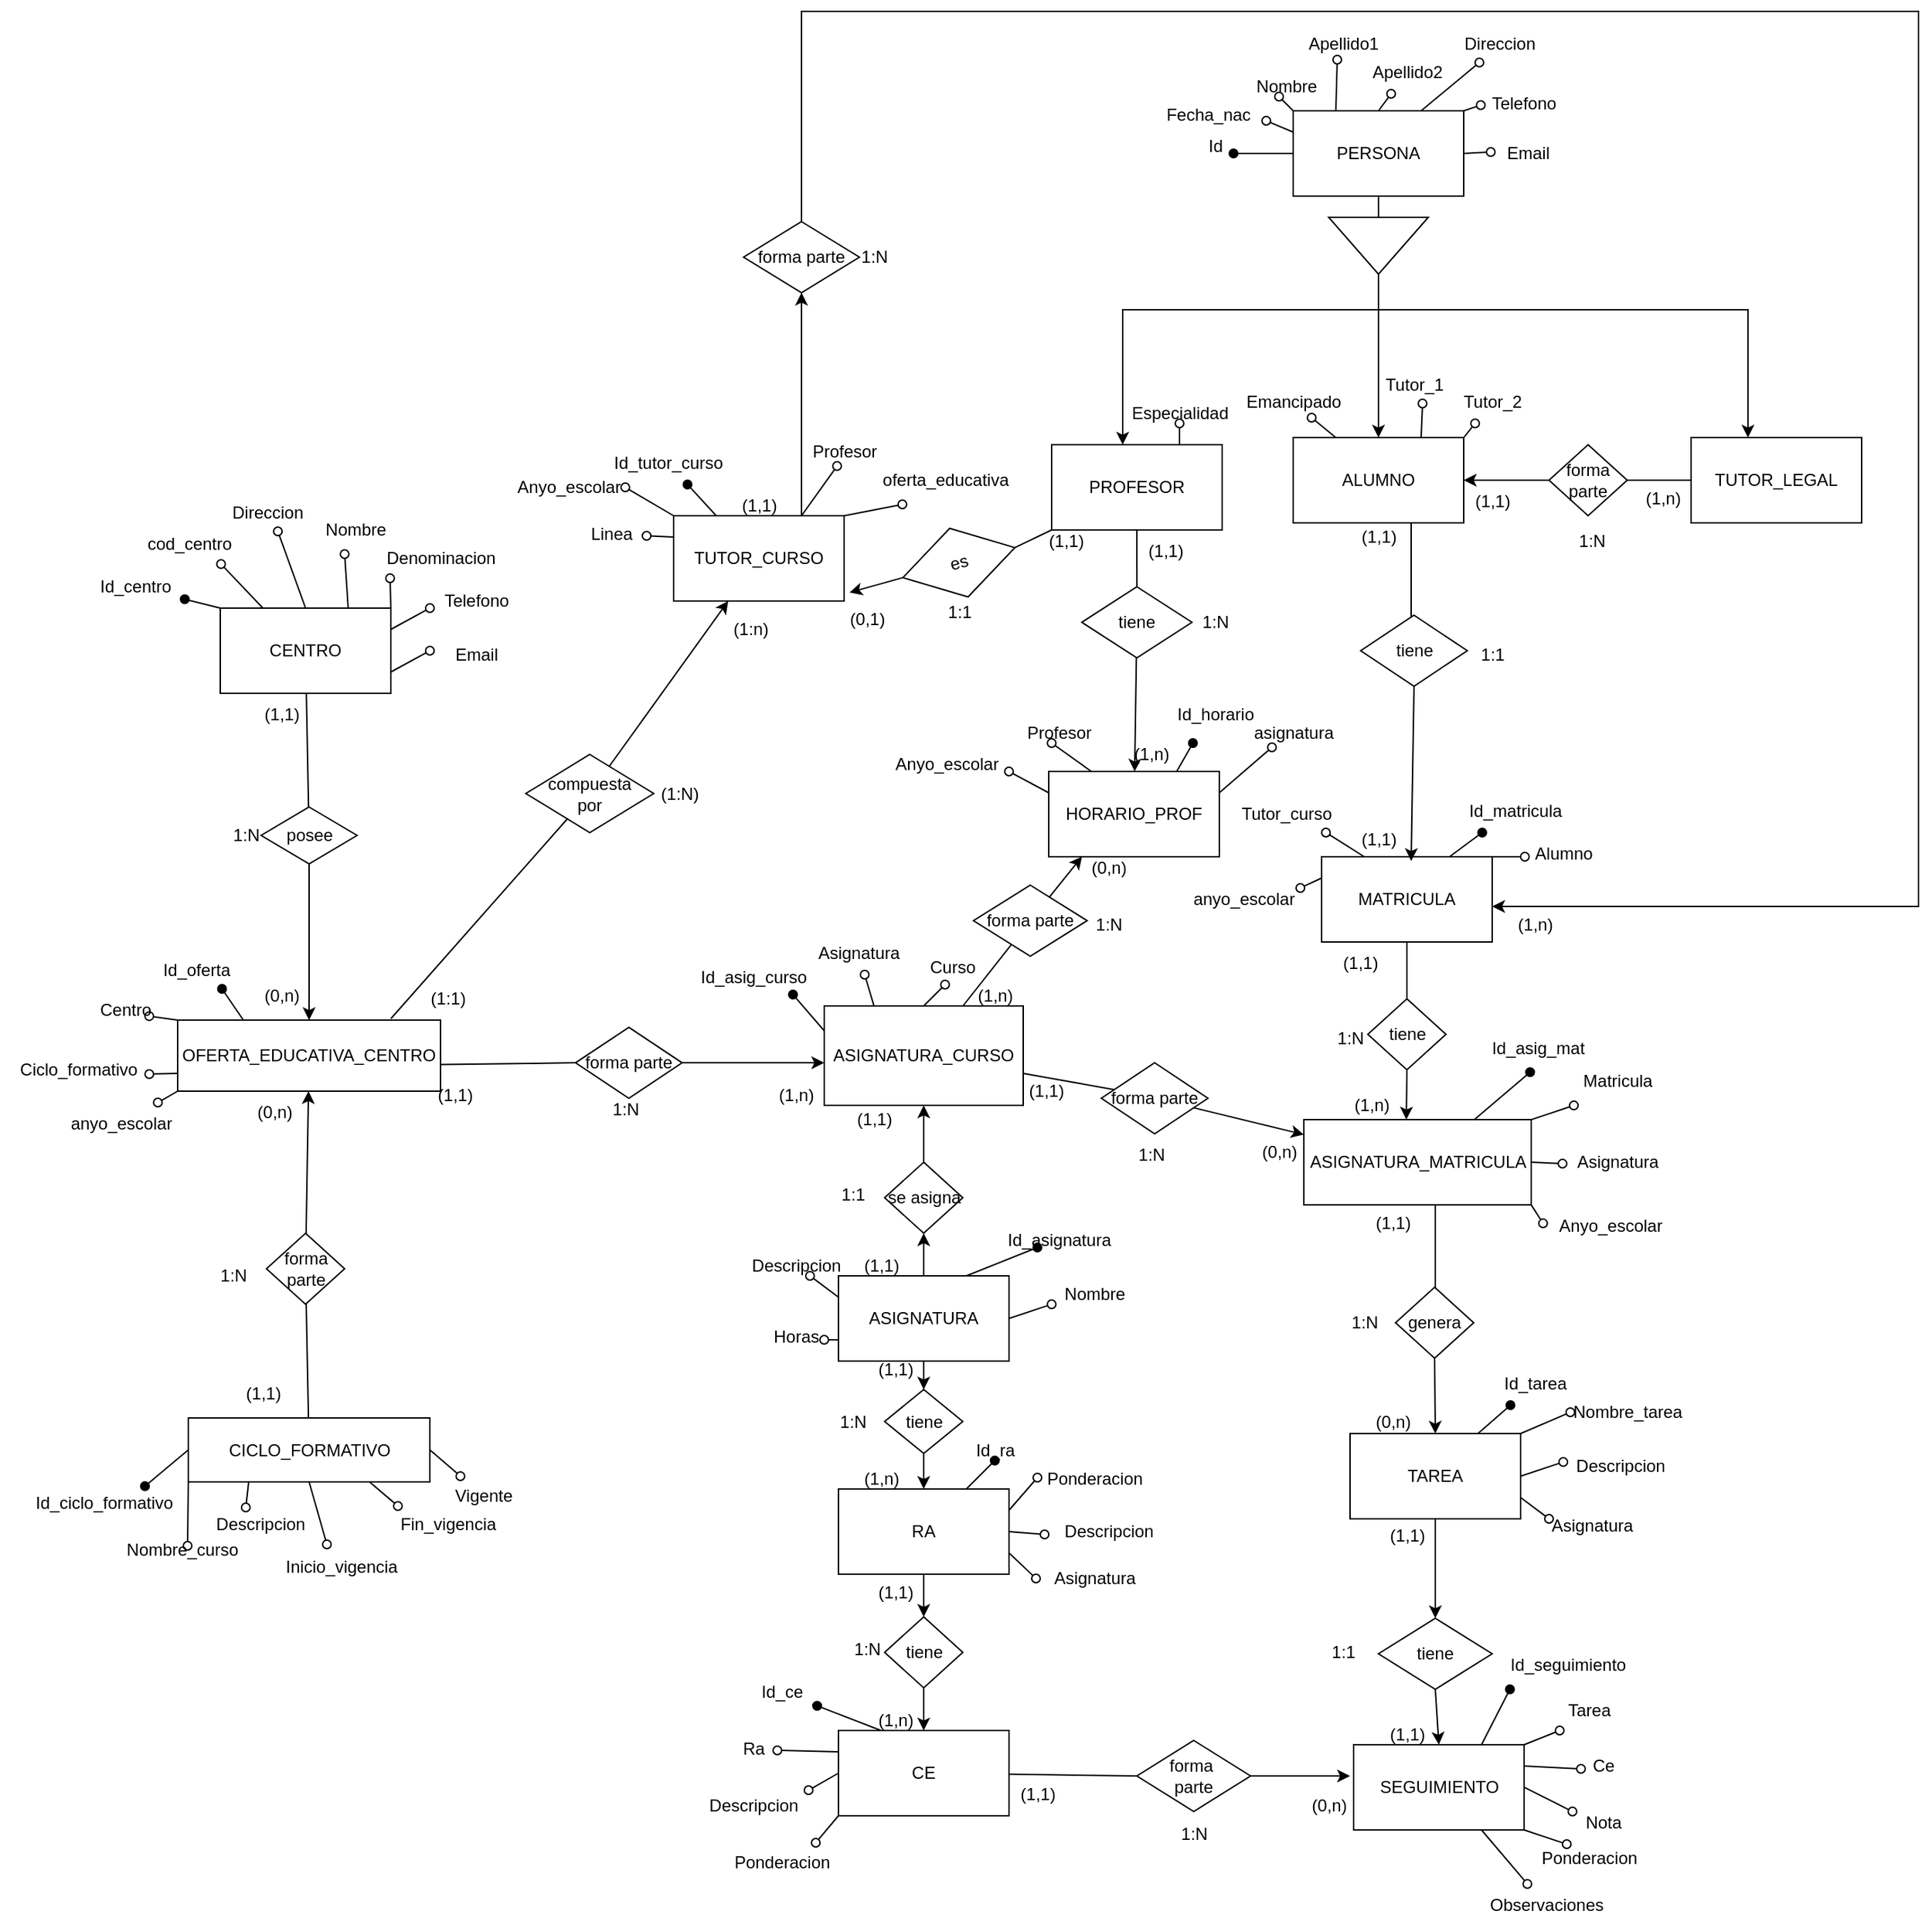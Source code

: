 <mxfile version="26.1.3">
  <diagram name="Página-1" id="pbZNELKm3cdI3j42jP0H">
    <mxGraphModel dx="2394" dy="1893" grid="1" gridSize="10" guides="1" tooltips="1" connect="1" arrows="1" fold="1" page="1" pageScale="1" pageWidth="827" pageHeight="1169" math="0" shadow="0">
      <root>
        <mxCell id="0" />
        <mxCell id="1" parent="0" />
        <mxCell id="Q6rLHIq7lrrQtJ6W3mXc-53" style="edgeStyle=none;rounded=0;orthogonalLoop=1;jettySize=auto;html=1;exitX=0;exitY=0;exitDx=0;exitDy=0;endArrow=oval;endFill=1;" edge="1" parent="1" source="vxD24WU6QINVRlinQkTM-1" target="Q6rLHIq7lrrQtJ6W3mXc-46">
          <mxGeometry relative="1" as="geometry" />
        </mxCell>
        <mxCell id="vxD24WU6QINVRlinQkTM-1" value="CENTRO" style="rounded=0;whiteSpace=wrap;html=1;" parent="1" vertex="1">
          <mxGeometry x="-55" y="130" width="120" height="60" as="geometry" />
        </mxCell>
        <mxCell id="Q6rLHIq7lrrQtJ6W3mXc-79" style="edgeStyle=none;rounded=0;orthogonalLoop=1;jettySize=auto;html=1;exitX=0.25;exitY=0;exitDx=0;exitDy=0;endArrow=oval;endFill=1;" edge="1" parent="1" source="vxD24WU6QINVRlinQkTM-2">
          <mxGeometry relative="1" as="geometry">
            <mxPoint x="-53.75" y="398" as="targetPoint" />
          </mxGeometry>
        </mxCell>
        <mxCell id="Q6rLHIq7lrrQtJ6W3mXc-80" style="edgeStyle=none;rounded=0;orthogonalLoop=1;jettySize=auto;html=1;exitX=0;exitY=0;exitDx=0;exitDy=0;endArrow=oval;endFill=0;" edge="1" parent="1" source="vxD24WU6QINVRlinQkTM-2">
          <mxGeometry relative="1" as="geometry">
            <mxPoint x="-105" y="417.2" as="targetPoint" />
          </mxGeometry>
        </mxCell>
        <mxCell id="Q6rLHIq7lrrQtJ6W3mXc-82" style="edgeStyle=none;rounded=0;orthogonalLoop=1;jettySize=auto;html=1;exitX=0;exitY=1;exitDx=0;exitDy=0;endArrow=oval;endFill=0;" edge="1" parent="1" source="vxD24WU6QINVRlinQkTM-2" target="Q6rLHIq7lrrQtJ6W3mXc-78">
          <mxGeometry relative="1" as="geometry" />
        </mxCell>
        <mxCell id="Q6rLHIq7lrrQtJ6W3mXc-189" style="edgeStyle=none;rounded=0;orthogonalLoop=1;jettySize=auto;html=1;entryX=0;entryY=0.5;entryDx=0;entryDy=0;endArrow=none;startFill=0;exitX=0.999;exitY=0.624;exitDx=0;exitDy=0;exitPerimeter=0;" edge="1" parent="1" source="vxD24WU6QINVRlinQkTM-2" target="vxD24WU6QINVRlinQkTM-49">
          <mxGeometry relative="1" as="geometry">
            <mxPoint x="190" y="457.824" as="targetPoint" />
            <mxPoint x="110" y="450" as="sourcePoint" />
          </mxGeometry>
        </mxCell>
        <mxCell id="vxD24WU6QINVRlinQkTM-2" value="OFERTA_EDUCATIVA_CENTRO" style="rounded=0;whiteSpace=wrap;html=1;" parent="1" vertex="1">
          <mxGeometry x="-85" y="420" width="185" height="50" as="geometry" />
        </mxCell>
        <mxCell id="vxD24WU6QINVRlinQkTM-14" style="rounded=0;orthogonalLoop=1;jettySize=auto;html=1;" parent="1" source="vxD24WU6QINVRlinQkTM-45" target="vxD24WU6QINVRlinQkTM-2" edge="1">
          <mxGeometry relative="1" as="geometry" />
        </mxCell>
        <mxCell id="vxD24WU6QINVRlinQkTM-3" value="CICLO_FORMATIVO" style="rounded=0;whiteSpace=wrap;html=1;" parent="1" vertex="1">
          <mxGeometry x="-77.5" y="700" width="170" height="45" as="geometry" />
        </mxCell>
        <mxCell id="vxD24WU6QINVRlinQkTM-41" style="edgeStyle=orthogonalEdgeStyle;rounded=0;orthogonalLoop=1;jettySize=auto;html=1;exitX=0.5;exitY=0;exitDx=0;exitDy=0;" parent="1" source="vxD24WU6QINVRlinQkTM-79" target="vxD24WU6QINVRlinQkTM-30" edge="1">
          <mxGeometry relative="1" as="geometry">
            <mxPoint x="940" y="330" as="targetPoint" />
            <Array as="points">
              <mxPoint x="354" y="-290" />
              <mxPoint x="1140" y="-290" />
              <mxPoint x="1140" y="340" />
            </Array>
          </mxGeometry>
        </mxCell>
        <mxCell id="Q6rLHIq7lrrQtJ6W3mXc-87" style="edgeStyle=none;rounded=0;orthogonalLoop=1;jettySize=auto;html=1;exitX=0.25;exitY=0;exitDx=0;exitDy=0;endArrow=oval;endFill=1;" edge="1" parent="1" source="vxD24WU6QINVRlinQkTM-4" target="Q6rLHIq7lrrQtJ6W3mXc-83">
          <mxGeometry relative="1" as="geometry" />
        </mxCell>
        <mxCell id="Q6rLHIq7lrrQtJ6W3mXc-91" style="edgeStyle=none;rounded=0;orthogonalLoop=1;jettySize=auto;html=1;exitX=0;exitY=0.25;exitDx=0;exitDy=0;endArrow=oval;endFill=0;" edge="1" parent="1" source="vxD24WU6QINVRlinQkTM-4" target="Q6rLHIq7lrrQtJ6W3mXc-90">
          <mxGeometry relative="1" as="geometry" />
        </mxCell>
        <mxCell id="vxD24WU6QINVRlinQkTM-4" value="TUTOR_CURSO" style="rounded=0;whiteSpace=wrap;html=1;" parent="1" vertex="1">
          <mxGeometry x="264" y="65" width="120" height="60" as="geometry" />
        </mxCell>
        <mxCell id="vxD24WU6QINVRlinQkTM-19" style="rounded=0;orthogonalLoop=1;jettySize=auto;html=1;entryX=0.195;entryY=0.998;entryDx=0;entryDy=0;entryPerimeter=0;" parent="1" source="vxD24WU6QINVRlinQkTM-75" target="vxD24WU6QINVRlinQkTM-7" edge="1">
          <mxGeometry relative="1" as="geometry">
            <mxPoint x="560.455" y="350" as="targetPoint" />
          </mxGeometry>
        </mxCell>
        <mxCell id="vxD24WU6QINVRlinQkTM-28" style="rounded=0;orthogonalLoop=1;jettySize=auto;html=1;" parent="1" source="vxD24WU6QINVRlinQkTM-63" target="vxD24WU6QINVRlinQkTM-27" edge="1">
          <mxGeometry relative="1" as="geometry" />
        </mxCell>
        <mxCell id="Q6rLHIq7lrrQtJ6W3mXc-178" style="edgeStyle=none;rounded=0;orthogonalLoop=1;jettySize=auto;html=1;exitX=0.25;exitY=0;exitDx=0;exitDy=0;endArrow=oval;endFill=0;" edge="1" parent="1" source="vxD24WU6QINVRlinQkTM-5" target="Q6rLHIq7lrrQtJ6W3mXc-117">
          <mxGeometry relative="1" as="geometry" />
        </mxCell>
        <mxCell id="vxD24WU6QINVRlinQkTM-5" value="ASIGNATURA_CURSO" style="rounded=0;whiteSpace=wrap;html=1;" parent="1" vertex="1">
          <mxGeometry x="370" y="410" width="140" height="70" as="geometry" />
        </mxCell>
        <mxCell id="vxD24WU6QINVRlinQkTM-18" style="rounded=0;orthogonalLoop=1;jettySize=auto;html=1;" parent="1" source="Q6rLHIq7lrrQtJ6W3mXc-179" target="vxD24WU6QINVRlinQkTM-7" edge="1">
          <mxGeometry relative="1" as="geometry" />
        </mxCell>
        <mxCell id="Q6rLHIq7lrrQtJ6W3mXc-209" style="edgeStyle=none;rounded=0;orthogonalLoop=1;jettySize=auto;html=1;exitX=0;exitY=1;exitDx=0;exitDy=0;entryX=1;entryY=0.5;entryDx=0;entryDy=0;endArrow=none;startFill=0;" edge="1" parent="1" source="vxD24WU6QINVRlinQkTM-6" target="Q6rLHIq7lrrQtJ6W3mXc-201">
          <mxGeometry relative="1" as="geometry" />
        </mxCell>
        <mxCell id="vxD24WU6QINVRlinQkTM-6" value="PROFESOR" style="rounded=0;whiteSpace=wrap;html=1;" parent="1" vertex="1">
          <mxGeometry x="530" y="15" width="120" height="60" as="geometry" />
        </mxCell>
        <mxCell id="Q6rLHIq7lrrQtJ6W3mXc-111" style="edgeStyle=none;rounded=0;orthogonalLoop=1;jettySize=auto;html=1;exitX=0.75;exitY=0;exitDx=0;exitDy=0;endArrow=oval;endFill=1;" edge="1" parent="1" source="vxD24WU6QINVRlinQkTM-7">
          <mxGeometry relative="1" as="geometry">
            <mxPoint x="629.429" y="225" as="targetPoint" />
          </mxGeometry>
        </mxCell>
        <mxCell id="Q6rLHIq7lrrQtJ6W3mXc-152" style="edgeStyle=none;rounded=0;orthogonalLoop=1;jettySize=auto;html=1;exitX=0;exitY=0.25;exitDx=0;exitDy=0;endArrow=oval;endFill=0;" edge="1" parent="1" source="vxD24WU6QINVRlinQkTM-7">
          <mxGeometry relative="1" as="geometry">
            <mxPoint x="500.0" y="245" as="targetPoint" />
          </mxGeometry>
        </mxCell>
        <mxCell id="vxD24WU6QINVRlinQkTM-7" value="HORARIO_PROF" style="rounded=0;whiteSpace=wrap;html=1;" parent="1" vertex="1">
          <mxGeometry x="528" y="245" width="120" height="60" as="geometry" />
        </mxCell>
        <mxCell id="vxD24WU6QINVRlinQkTM-20" style="edgeStyle=orthogonalEdgeStyle;rounded=0;orthogonalLoop=1;jettySize=auto;html=1;" parent="1" source="vxD24WU6QINVRlinQkTM-54" target="vxD24WU6QINVRlinQkTM-5" edge="1">
          <mxGeometry relative="1" as="geometry" />
        </mxCell>
        <mxCell id="vxD24WU6QINVRlinQkTM-21" style="edgeStyle=orthogonalEdgeStyle;rounded=0;orthogonalLoop=1;jettySize=auto;html=1;" parent="1" source="vxD24WU6QINVRlinQkTM-56" target="vxD24WU6QINVRlinQkTM-9" edge="1">
          <mxGeometry relative="1" as="geometry" />
        </mxCell>
        <mxCell id="vxD24WU6QINVRlinQkTM-8" value="ASIGNATURA" style="rounded=0;whiteSpace=wrap;html=1;" parent="1" vertex="1">
          <mxGeometry x="380" y="600" width="120" height="60" as="geometry" />
        </mxCell>
        <mxCell id="vxD24WU6QINVRlinQkTM-22" style="edgeStyle=orthogonalEdgeStyle;rounded=0;orthogonalLoop=1;jettySize=auto;html=1;" parent="1" source="vxD24WU6QINVRlinQkTM-58" target="vxD24WU6QINVRlinQkTM-10" edge="1">
          <mxGeometry relative="1" as="geometry" />
        </mxCell>
        <mxCell id="vxD24WU6QINVRlinQkTM-9" value="RA" style="rounded=0;whiteSpace=wrap;html=1;" parent="1" vertex="1">
          <mxGeometry x="380" y="750" width="120" height="60" as="geometry" />
        </mxCell>
        <mxCell id="vxD24WU6QINVRlinQkTM-23" style="rounded=0;orthogonalLoop=1;jettySize=auto;html=1;exitX=1;exitY=0.5;exitDx=0;exitDy=0;" parent="1" source="vxD24WU6QINVRlinQkTM-61" edge="1">
          <mxGeometry relative="1" as="geometry">
            <mxPoint x="641.629" y="920.297" as="sourcePoint" />
            <mxPoint x="740" y="952" as="targetPoint" />
          </mxGeometry>
        </mxCell>
        <mxCell id="Q6rLHIq7lrrQtJ6W3mXc-147" style="edgeStyle=none;rounded=0;orthogonalLoop=1;jettySize=auto;html=1;exitX=0.25;exitY=0;exitDx=0;exitDy=0;endArrow=oval;endFill=1;" edge="1" parent="1" source="vxD24WU6QINVRlinQkTM-10" target="Q6rLHIq7lrrQtJ6W3mXc-143">
          <mxGeometry relative="1" as="geometry" />
        </mxCell>
        <mxCell id="vxD24WU6QINVRlinQkTM-10" value="CE" style="rounded=0;whiteSpace=wrap;html=1;" parent="1" vertex="1">
          <mxGeometry x="380" y="920" width="120" height="60" as="geometry" />
        </mxCell>
        <mxCell id="Q6rLHIq7lrrQtJ6W3mXc-177" style="edgeStyle=none;rounded=0;orthogonalLoop=1;jettySize=auto;html=1;exitX=0.75;exitY=1;exitDx=0;exitDy=0;endArrow=oval;endFill=0;" edge="1" parent="1" source="vxD24WU6QINVRlinQkTM-11" target="Q6rLHIq7lrrQtJ6W3mXc-170">
          <mxGeometry relative="1" as="geometry" />
        </mxCell>
        <mxCell id="vxD24WU6QINVRlinQkTM-11" value="SEGUIMIENTO" style="rounded=0;whiteSpace=wrap;html=1;" parent="1" vertex="1">
          <mxGeometry x="742.5" y="929.99" width="120" height="60" as="geometry" />
        </mxCell>
        <mxCell id="Q6rLHIq7lrrQtJ6W3mXc-161" style="edgeStyle=none;rounded=0;orthogonalLoop=1;jettySize=auto;html=1;exitX=0.75;exitY=0;exitDx=0;exitDy=0;endArrow=oval;endFill=1;" edge="1" parent="1" source="vxD24WU6QINVRlinQkTM-25" target="Q6rLHIq7lrrQtJ6W3mXc-157">
          <mxGeometry relative="1" as="geometry" />
        </mxCell>
        <mxCell id="vxD24WU6QINVRlinQkTM-25" value="TAREA" style="rounded=0;whiteSpace=wrap;html=1;" parent="1" vertex="1">
          <mxGeometry x="740" y="711.01" width="120" height="60" as="geometry" />
        </mxCell>
        <mxCell id="vxD24WU6QINVRlinQkTM-27" value="ASIGNATURA_MATRICULA" style="rounded=0;whiteSpace=wrap;html=1;" parent="1" vertex="1">
          <mxGeometry x="707.5" y="490.05" width="160" height="60" as="geometry" />
        </mxCell>
        <mxCell id="vxD24WU6QINVRlinQkTM-30" value="MATRICULA" style="rounded=0;whiteSpace=wrap;html=1;" parent="1" vertex="1">
          <mxGeometry x="720" y="305" width="120" height="60" as="geometry" />
        </mxCell>
        <mxCell id="vxD24WU6QINVRlinQkTM-35" style="edgeStyle=orthogonalEdgeStyle;rounded=0;orthogonalLoop=1;jettySize=auto;html=1;" parent="1" source="vxD24WU6QINVRlinQkTM-81" target="vxD24WU6QINVRlinQkTM-32" edge="1">
          <mxGeometry relative="1" as="geometry" />
        </mxCell>
        <mxCell id="Q6rLHIq7lrrQtJ6W3mXc-24" style="rounded=0;orthogonalLoop=1;jettySize=auto;html=1;exitX=0.5;exitY=0;exitDx=0;exitDy=0;strokeColor=none;" edge="1" parent="1" source="vxD24WU6QINVRlinQkTM-34">
          <mxGeometry relative="1" as="geometry">
            <mxPoint x="984" as="targetPoint" />
          </mxGeometry>
        </mxCell>
        <mxCell id="vxD24WU6QINVRlinQkTM-34" value="TUTOR_LEGAL" style="rounded=0;whiteSpace=wrap;html=1;" parent="1" vertex="1">
          <mxGeometry x="980" y="10" width="120" height="60" as="geometry" />
        </mxCell>
        <mxCell id="vxD24WU6QINVRlinQkTM-37" style="edgeStyle=orthogonalEdgeStyle;rounded=0;orthogonalLoop=1;jettySize=auto;html=1;" parent="1" source="vxD24WU6QINVRlinQkTM-40" target="vxD24WU6QINVRlinQkTM-6" edge="1">
          <mxGeometry relative="1" as="geometry">
            <Array as="points">
              <mxPoint x="760" y="-80" />
              <mxPoint x="580" y="-80" />
            </Array>
          </mxGeometry>
        </mxCell>
        <mxCell id="vxD24WU6QINVRlinQkTM-38" style="edgeStyle=orthogonalEdgeStyle;rounded=0;orthogonalLoop=1;jettySize=auto;html=1;" parent="1" source="vxD24WU6QINVRlinQkTM-40" target="vxD24WU6QINVRlinQkTM-32" edge="1">
          <mxGeometry relative="1" as="geometry" />
        </mxCell>
        <mxCell id="vxD24WU6QINVRlinQkTM-39" style="edgeStyle=orthogonalEdgeStyle;rounded=0;orthogonalLoop=1;jettySize=auto;html=1;" parent="1" source="vxD24WU6QINVRlinQkTM-40" target="vxD24WU6QINVRlinQkTM-34" edge="1">
          <mxGeometry relative="1" as="geometry">
            <Array as="points">
              <mxPoint x="760" y="-80" />
              <mxPoint x="1020" y="-80" />
            </Array>
          </mxGeometry>
        </mxCell>
        <mxCell id="Q6rLHIq7lrrQtJ6W3mXc-13" style="edgeStyle=none;rounded=0;orthogonalLoop=1;jettySize=auto;html=1;exitX=0.5;exitY=0;exitDx=0;exitDy=0;endArrow=oval;endFill=0;" edge="1" parent="1" source="vxD24WU6QINVRlinQkTM-36" target="Q6rLHIq7lrrQtJ6W3mXc-4">
          <mxGeometry relative="1" as="geometry" />
        </mxCell>
        <mxCell id="Q6rLHIq7lrrQtJ6W3mXc-26" style="edgeStyle=none;rounded=0;orthogonalLoop=1;jettySize=auto;html=1;exitX=0.5;exitY=1;exitDx=0;exitDy=0;entryX=0;entryY=0.5;entryDx=0;entryDy=0;endArrow=none;startFill=0;" edge="1" parent="1" source="vxD24WU6QINVRlinQkTM-36" target="vxD24WU6QINVRlinQkTM-40">
          <mxGeometry relative="1" as="geometry" />
        </mxCell>
        <mxCell id="vxD24WU6QINVRlinQkTM-36" value="PERSONA" style="rounded=0;whiteSpace=wrap;html=1;" parent="1" vertex="1">
          <mxGeometry x="700" y="-220" width="120" height="60" as="geometry" />
        </mxCell>
        <mxCell id="vxD24WU6QINVRlinQkTM-44" value="" style="rounded=0;orthogonalLoop=1;jettySize=auto;html=1;endArrow=none;startFill=0;" parent="1" source="vxD24WU6QINVRlinQkTM-1" target="vxD24WU6QINVRlinQkTM-43" edge="1">
          <mxGeometry relative="1" as="geometry">
            <mxPoint x="7.5" y="230" as="sourcePoint" />
            <mxPoint x="7.5" y="350" as="targetPoint" />
          </mxGeometry>
        </mxCell>
        <mxCell id="Q6rLHIq7lrrQtJ6W3mXc-180" style="edgeStyle=none;rounded=0;orthogonalLoop=1;jettySize=auto;html=1;exitX=0.5;exitY=1;exitDx=0;exitDy=0;entryX=0.5;entryY=0;entryDx=0;entryDy=0;" edge="1" parent="1" source="vxD24WU6QINVRlinQkTM-43" target="vxD24WU6QINVRlinQkTM-2">
          <mxGeometry relative="1" as="geometry" />
        </mxCell>
        <mxCell id="vxD24WU6QINVRlinQkTM-43" value="posee" style="rhombus;whiteSpace=wrap;html=1;" parent="1" vertex="1">
          <mxGeometry x="-26.25" y="270" width="67.5" height="40" as="geometry" />
        </mxCell>
        <mxCell id="vxD24WU6QINVRlinQkTM-47" value="" style="rounded=0;orthogonalLoop=1;jettySize=auto;html=1;endArrow=none;startFill=0;" parent="1" source="vxD24WU6QINVRlinQkTM-3" target="vxD24WU6QINVRlinQkTM-45" edge="1">
          <mxGeometry relative="1" as="geometry">
            <mxPoint x="7.5" y="570" as="sourcePoint" />
            <mxPoint x="7.5" y="480" as="targetPoint" />
          </mxGeometry>
        </mxCell>
        <mxCell id="vxD24WU6QINVRlinQkTM-45" value="forma parte" style="rhombus;whiteSpace=wrap;html=1;" parent="1" vertex="1">
          <mxGeometry x="-22.5" y="570" width="55" height="50" as="geometry" />
        </mxCell>
        <mxCell id="vxD24WU6QINVRlinQkTM-49" value="forma parte" style="rhombus;whiteSpace=wrap;html=1;" parent="1" vertex="1">
          <mxGeometry x="195" y="425.05" width="75" height="50" as="geometry" />
        </mxCell>
        <mxCell id="vxD24WU6QINVRlinQkTM-52" value="" style="rounded=0;orthogonalLoop=1;jettySize=auto;html=1;exitX=0.811;exitY=-0.02;exitDx=0;exitDy=0;exitPerimeter=0;endArrow=none;startFill=0;" parent="1" source="vxD24WU6QINVRlinQkTM-2" target="vxD24WU6QINVRlinQkTM-51" edge="1">
          <mxGeometry relative="1" as="geometry">
            <mxPoint x="133" y="349" as="sourcePoint" />
            <mxPoint x="209" y="260" as="targetPoint" />
            <Array as="points" />
          </mxGeometry>
        </mxCell>
        <mxCell id="vxD24WU6QINVRlinQkTM-53" style="rounded=0;orthogonalLoop=1;jettySize=auto;html=1;" parent="1" source="vxD24WU6QINVRlinQkTM-51" target="vxD24WU6QINVRlinQkTM-4" edge="1">
          <mxGeometry relative="1" as="geometry" />
        </mxCell>
        <mxCell id="vxD24WU6QINVRlinQkTM-51" value="compuesta&lt;div&gt;por&lt;/div&gt;" style="rhombus;whiteSpace=wrap;html=1;" parent="1" vertex="1">
          <mxGeometry x="160" y="233" width="90" height="55" as="geometry" />
        </mxCell>
        <mxCell id="vxD24WU6QINVRlinQkTM-55" value="" style="edgeStyle=orthogonalEdgeStyle;rounded=0;orthogonalLoop=1;jettySize=auto;html=1;" parent="1" source="vxD24WU6QINVRlinQkTM-8" target="vxD24WU6QINVRlinQkTM-54" edge="1">
          <mxGeometry relative="1" as="geometry">
            <mxPoint x="450" y="610" as="sourcePoint" />
            <mxPoint x="450" y="480" as="targetPoint" />
          </mxGeometry>
        </mxCell>
        <mxCell id="vxD24WU6QINVRlinQkTM-54" value="se asigna" style="rhombus;whiteSpace=wrap;html=1;" parent="1" vertex="1">
          <mxGeometry x="412.5" y="520" width="55" height="50" as="geometry" />
        </mxCell>
        <mxCell id="vxD24WU6QINVRlinQkTM-57" value="" style="edgeStyle=orthogonalEdgeStyle;rounded=0;orthogonalLoop=1;jettySize=auto;html=1;" parent="1" source="vxD24WU6QINVRlinQkTM-8" target="vxD24WU6QINVRlinQkTM-56" edge="1">
          <mxGeometry relative="1" as="geometry">
            <mxPoint x="450" y="670" as="sourcePoint" />
            <mxPoint x="450" y="730" as="targetPoint" />
          </mxGeometry>
        </mxCell>
        <mxCell id="vxD24WU6QINVRlinQkTM-56" value="tiene" style="rhombus;whiteSpace=wrap;html=1;" parent="1" vertex="1">
          <mxGeometry x="412.5" y="680" width="55" height="45" as="geometry" />
        </mxCell>
        <mxCell id="vxD24WU6QINVRlinQkTM-59" value="" style="edgeStyle=orthogonalEdgeStyle;rounded=0;orthogonalLoop=1;jettySize=auto;html=1;" parent="1" source="vxD24WU6QINVRlinQkTM-9" target="vxD24WU6QINVRlinQkTM-58" edge="1">
          <mxGeometry relative="1" as="geometry">
            <mxPoint x="450" y="810" as="sourcePoint" />
            <mxPoint x="450" y="880" as="targetPoint" />
          </mxGeometry>
        </mxCell>
        <mxCell id="vxD24WU6QINVRlinQkTM-58" value="tiene" style="rhombus;whiteSpace=wrap;html=1;" parent="1" vertex="1">
          <mxGeometry x="412.5" y="840" width="55" height="50" as="geometry" />
        </mxCell>
        <mxCell id="vxD24WU6QINVRlinQkTM-62" value="" style="rounded=0;orthogonalLoop=1;jettySize=auto;html=1;endArrow=none;startFill=0;entryX=0;entryY=0.5;entryDx=0;entryDy=0;" parent="1" source="vxD24WU6QINVRlinQkTM-10" target="vxD24WU6QINVRlinQkTM-61" edge="1">
          <mxGeometry relative="1" as="geometry">
            <mxPoint x="503" y="835" as="sourcePoint" />
            <mxPoint x="601.147" y="850.134" as="targetPoint" />
            <Array as="points" />
          </mxGeometry>
        </mxCell>
        <mxCell id="vxD24WU6QINVRlinQkTM-61" value="forma&amp;nbsp;&lt;div&gt;parte&lt;/div&gt;" style="rhombus;whiteSpace=wrap;html=1;" parent="1" vertex="1">
          <mxGeometry x="590" y="927" width="80" height="50" as="geometry" />
        </mxCell>
        <mxCell id="vxD24WU6QINVRlinQkTM-64" value="" style="rounded=0;orthogonalLoop=1;jettySize=auto;html=1;endArrow=none;startFill=0;" parent="1" source="vxD24WU6QINVRlinQkTM-5" edge="1">
          <mxGeometry relative="1" as="geometry">
            <mxPoint x="520" y="376" as="sourcePoint" />
            <mxPoint x="580" y="470" as="targetPoint" />
          </mxGeometry>
        </mxCell>
        <mxCell id="vxD24WU6QINVRlinQkTM-63" value="forma parte" style="rhombus;whiteSpace=wrap;html=1;rotation=0;" parent="1" vertex="1">
          <mxGeometry x="565" y="450" width="75" height="50" as="geometry" />
        </mxCell>
        <mxCell id="vxD24WU6QINVRlinQkTM-66" value="" style="edgeStyle=orthogonalEdgeStyle;rounded=0;orthogonalLoop=1;jettySize=auto;html=1;endArrow=none;startFill=0;" parent="1" source="vxD24WU6QINVRlinQkTM-32" target="vxD24WU6QINVRlinQkTM-65" edge="1">
          <mxGeometry relative="1" as="geometry">
            <mxPoint x="760" y="210" as="sourcePoint" />
            <mxPoint x="760" y="280" as="targetPoint" />
            <Array as="points">
              <mxPoint x="783" y="110" />
              <mxPoint x="783" y="110" />
            </Array>
          </mxGeometry>
        </mxCell>
        <mxCell id="Q6rLHIq7lrrQtJ6W3mXc-115" style="edgeStyle=none;rounded=0;orthogonalLoop=1;jettySize=auto;html=1;exitX=0.5;exitY=1;exitDx=0;exitDy=0;" edge="1" parent="1" source="vxD24WU6QINVRlinQkTM-65">
          <mxGeometry relative="1" as="geometry">
            <mxPoint x="783" y="308" as="targetPoint" />
          </mxGeometry>
        </mxCell>
        <mxCell id="vxD24WU6QINVRlinQkTM-65" value="tiene" style="rhombus;whiteSpace=wrap;html=1;" parent="1" vertex="1">
          <mxGeometry x="747.5" y="135" width="75" height="50" as="geometry" />
        </mxCell>
        <mxCell id="vxD24WU6QINVRlinQkTM-68" value="" style="edgeStyle=orthogonalEdgeStyle;rounded=0;orthogonalLoop=1;jettySize=auto;html=1;endArrow=none;startFill=0;" parent="1" source="vxD24WU6QINVRlinQkTM-30" target="vxD24WU6QINVRlinQkTM-67" edge="1">
          <mxGeometry relative="1" as="geometry">
            <mxPoint x="760" y="370" as="sourcePoint" />
            <mxPoint x="760" y="440" as="targetPoint" />
          </mxGeometry>
        </mxCell>
        <mxCell id="Q6rLHIq7lrrQtJ6W3mXc-223" style="edgeStyle=none;rounded=0;orthogonalLoop=1;jettySize=auto;html=1;exitX=0.5;exitY=1;exitDx=0;exitDy=0;" edge="1" parent="1" source="vxD24WU6QINVRlinQkTM-67">
          <mxGeometry relative="1" as="geometry">
            <mxPoint x="779.588" y="490" as="targetPoint" />
          </mxGeometry>
        </mxCell>
        <mxCell id="vxD24WU6QINVRlinQkTM-67" value="tiene" style="rhombus;whiteSpace=wrap;html=1;" parent="1" vertex="1">
          <mxGeometry x="752.5" y="405" width="55" height="50" as="geometry" />
        </mxCell>
        <mxCell id="vxD24WU6QINVRlinQkTM-70" value="" style="edgeStyle=orthogonalEdgeStyle;rounded=0;orthogonalLoop=1;jettySize=auto;html=1;endArrow=none;startFill=0;" parent="1" source="vxD24WU6QINVRlinQkTM-27" target="vxD24WU6QINVRlinQkTM-69" edge="1">
          <mxGeometry relative="1" as="geometry">
            <mxPoint x="767.5" y="550.05" as="sourcePoint" />
            <mxPoint x="767.5" y="615.05" as="targetPoint" />
            <Array as="points">
              <mxPoint x="800" y="560" />
              <mxPoint x="800" y="560" />
            </Array>
          </mxGeometry>
        </mxCell>
        <mxCell id="Q6rLHIq7lrrQtJ6W3mXc-222" style="edgeStyle=none;rounded=0;orthogonalLoop=1;jettySize=auto;html=1;exitX=0.5;exitY=1;exitDx=0;exitDy=0;entryX=0.5;entryY=0;entryDx=0;entryDy=0;" edge="1" parent="1" source="vxD24WU6QINVRlinQkTM-69" target="vxD24WU6QINVRlinQkTM-25">
          <mxGeometry relative="1" as="geometry" />
        </mxCell>
        <mxCell id="vxD24WU6QINVRlinQkTM-69" value="genera" style="rhombus;whiteSpace=wrap;html=1;" parent="1" vertex="1">
          <mxGeometry x="772" y="608" width="55" height="50" as="geometry" />
        </mxCell>
        <mxCell id="vxD24WU6QINVRlinQkTM-72" value="" style="edgeStyle=orthogonalEdgeStyle;rounded=0;orthogonalLoop=1;jettySize=auto;html=1;" parent="1" source="vxD24WU6QINVRlinQkTM-25" target="vxD24WU6QINVRlinQkTM-71" edge="1">
          <mxGeometry relative="1" as="geometry">
            <mxPoint x="780" y="761.01" as="sourcePoint" />
            <mxPoint x="780" y="831.01" as="targetPoint" />
          </mxGeometry>
        </mxCell>
        <mxCell id="Q6rLHIq7lrrQtJ6W3mXc-214" style="edgeStyle=none;rounded=0;orthogonalLoop=1;jettySize=auto;html=1;exitX=0.5;exitY=1;exitDx=0;exitDy=0;entryX=0.5;entryY=0;entryDx=0;entryDy=0;" edge="1" parent="1" source="vxD24WU6QINVRlinQkTM-71" target="vxD24WU6QINVRlinQkTM-11">
          <mxGeometry relative="1" as="geometry" />
        </mxCell>
        <mxCell id="vxD24WU6QINVRlinQkTM-71" value="tiene" style="rhombus;whiteSpace=wrap;html=1;" parent="1" vertex="1">
          <mxGeometry x="760" y="840.99" width="80" height="50" as="geometry" />
        </mxCell>
        <mxCell id="vxD24WU6QINVRlinQkTM-76" value="" style="rounded=0;orthogonalLoop=1;jettySize=auto;html=1;endArrow=none;startFill=0;" parent="1" source="vxD24WU6QINVRlinQkTM-5" target="vxD24WU6QINVRlinQkTM-75" edge="1">
          <mxGeometry relative="1" as="geometry">
            <mxPoint x="500" y="410" as="sourcePoint" />
            <mxPoint x="557" y="370" as="targetPoint" />
          </mxGeometry>
        </mxCell>
        <mxCell id="vxD24WU6QINVRlinQkTM-75" value="forma parte" style="rhombus;whiteSpace=wrap;html=1;" parent="1" vertex="1">
          <mxGeometry x="475" y="325" width="80" height="50" as="geometry" />
        </mxCell>
        <mxCell id="vxD24WU6QINVRlinQkTM-80" value="" style="edgeStyle=orthogonalEdgeStyle;rounded=0;orthogonalLoop=1;jettySize=auto;html=1;" parent="1" source="vxD24WU6QINVRlinQkTM-4" target="vxD24WU6QINVRlinQkTM-79" edge="1">
          <mxGeometry relative="1" as="geometry">
            <mxPoint x="360" y="243" as="sourcePoint" />
            <mxPoint x="820" y="340" as="targetPoint" />
            <Array as="points">
              <mxPoint x="354" />
              <mxPoint x="354" />
            </Array>
          </mxGeometry>
        </mxCell>
        <mxCell id="vxD24WU6QINVRlinQkTM-79" value="forma parte" style="rhombus;whiteSpace=wrap;html=1;" parent="1" vertex="1">
          <mxGeometry x="313.25" y="-142" width="81.5" height="50" as="geometry" />
        </mxCell>
        <mxCell id="vxD24WU6QINVRlinQkTM-83" value="1:N" style="text;html=1;align=center;verticalAlign=middle;resizable=0;points=[];autosize=1;strokeColor=none;fillColor=none;" parent="1" vertex="1">
          <mxGeometry x="-57.5" y="275" width="40" height="30" as="geometry" />
        </mxCell>
        <mxCell id="vxD24WU6QINVRlinQkTM-84" value="(1,1)" style="text;html=1;align=center;verticalAlign=middle;resizable=0;points=[];autosize=1;strokeColor=none;fillColor=none;" parent="1" vertex="1">
          <mxGeometry x="-37.5" y="190" width="50" height="30" as="geometry" />
        </mxCell>
        <mxCell id="vxD24WU6QINVRlinQkTM-85" value="(0,n)" style="text;html=1;align=center;verticalAlign=middle;resizable=0;points=[];autosize=1;strokeColor=none;fillColor=none;" parent="1" vertex="1">
          <mxGeometry x="-37.5" y="388" width="50" height="30" as="geometry" />
        </mxCell>
        <mxCell id="vxD24WU6QINVRlinQkTM-86" value="1:N" style="text;html=1;align=center;verticalAlign=middle;resizable=0;points=[];autosize=1;strokeColor=none;fillColor=none;" parent="1" vertex="1">
          <mxGeometry x="-66.25" y="585" width="40" height="30" as="geometry" />
        </mxCell>
        <mxCell id="vxD24WU6QINVRlinQkTM-87" value="(1,1)" style="text;html=1;align=center;verticalAlign=middle;resizable=0;points=[];autosize=1;strokeColor=none;fillColor=none;" parent="1" vertex="1">
          <mxGeometry x="-50" y="668" width="50" height="30" as="geometry" />
        </mxCell>
        <mxCell id="vxD24WU6QINVRlinQkTM-88" value="(0,n)" style="text;html=1;align=center;verticalAlign=middle;resizable=0;points=[];autosize=1;strokeColor=none;fillColor=none;" parent="1" vertex="1">
          <mxGeometry x="-42.5" y="470" width="50" height="30" as="geometry" />
        </mxCell>
        <mxCell id="Q6rLHIq7lrrQtJ6W3mXc-1" value="Id" style="text;html=1;align=center;verticalAlign=middle;resizable=0;points=[];autosize=1;strokeColor=none;fillColor=none;" vertex="1" parent="1">
          <mxGeometry x="630" y="-210" width="30" height="30" as="geometry" />
        </mxCell>
        <mxCell id="Q6rLHIq7lrrQtJ6W3mXc-2" value="Nombre" style="text;html=1;align=center;verticalAlign=middle;resizable=0;points=[];autosize=1;strokeColor=none;fillColor=none;" vertex="1" parent="1">
          <mxGeometry x="660" y="-252" width="70" height="30" as="geometry" />
        </mxCell>
        <mxCell id="Q6rLHIq7lrrQtJ6W3mXc-3" value="Apellido1" style="text;html=1;align=center;verticalAlign=middle;resizable=0;points=[];autosize=1;strokeColor=none;fillColor=none;" vertex="1" parent="1">
          <mxGeometry x="700" y="-282" width="70" height="30" as="geometry" />
        </mxCell>
        <mxCell id="Q6rLHIq7lrrQtJ6W3mXc-4" value="Apellido2" style="text;html=1;align=center;verticalAlign=middle;resizable=0;points=[];autosize=1;strokeColor=none;fillColor=none;" vertex="1" parent="1">
          <mxGeometry x="745" y="-262" width="70" height="30" as="geometry" />
        </mxCell>
        <mxCell id="Q6rLHIq7lrrQtJ6W3mXc-5" value="Direccion" style="text;html=1;align=center;verticalAlign=middle;resizable=0;points=[];autosize=1;strokeColor=none;fillColor=none;" vertex="1" parent="1">
          <mxGeometry x="810" y="-282" width="70" height="30" as="geometry" />
        </mxCell>
        <mxCell id="Q6rLHIq7lrrQtJ6W3mXc-6" value="Telefono" style="text;html=1;align=center;verticalAlign=middle;resizable=0;points=[];autosize=1;strokeColor=none;fillColor=none;" vertex="1" parent="1">
          <mxGeometry x="827" y="-240" width="70" height="30" as="geometry" />
        </mxCell>
        <mxCell id="Q6rLHIq7lrrQtJ6W3mXc-7" value="Email" style="text;html=1;align=center;verticalAlign=middle;resizable=0;points=[];autosize=1;strokeColor=none;fillColor=none;" vertex="1" parent="1">
          <mxGeometry x="840" y="-205" width="50" height="30" as="geometry" />
        </mxCell>
        <mxCell id="Q6rLHIq7lrrQtJ6W3mXc-8" value="Fecha_nac" style="text;html=1;align=center;verticalAlign=middle;resizable=0;points=[];autosize=1;strokeColor=none;fillColor=none;" vertex="1" parent="1">
          <mxGeometry x="600" y="-232" width="80" height="30" as="geometry" />
        </mxCell>
        <mxCell id="Q6rLHIq7lrrQtJ6W3mXc-9" style="edgeStyle=none;rounded=0;orthogonalLoop=1;jettySize=auto;html=1;exitX=0;exitY=0.5;exitDx=0;exitDy=0;entryX=0.933;entryY=0.667;entryDx=0;entryDy=0;entryPerimeter=0;endArrow=oval;endFill=1;" edge="1" parent="1" source="vxD24WU6QINVRlinQkTM-36" target="Q6rLHIq7lrrQtJ6W3mXc-1">
          <mxGeometry relative="1" as="geometry" />
        </mxCell>
        <mxCell id="Q6rLHIq7lrrQtJ6W3mXc-10" style="edgeStyle=none;rounded=0;orthogonalLoop=1;jettySize=auto;html=1;exitX=0;exitY=0.25;exitDx=0;exitDy=0;entryX=1.013;entryY=0.633;entryDx=0;entryDy=0;entryPerimeter=0;endArrow=oval;endFill=0;" edge="1" parent="1" source="vxD24WU6QINVRlinQkTM-36" target="Q6rLHIq7lrrQtJ6W3mXc-8">
          <mxGeometry relative="1" as="geometry" />
        </mxCell>
        <mxCell id="Q6rLHIq7lrrQtJ6W3mXc-11" style="edgeStyle=none;rounded=0;orthogonalLoop=1;jettySize=auto;html=1;exitX=0;exitY=0;exitDx=0;exitDy=0;entryX=0.429;entryY=0.733;entryDx=0;entryDy=0;entryPerimeter=0;endArrow=oval;endFill=0;" edge="1" parent="1" source="vxD24WU6QINVRlinQkTM-36" target="Q6rLHIq7lrrQtJ6W3mXc-2">
          <mxGeometry relative="1" as="geometry" />
        </mxCell>
        <mxCell id="Q6rLHIq7lrrQtJ6W3mXc-12" style="edgeStyle=none;rounded=0;orthogonalLoop=1;jettySize=auto;html=1;exitX=0.25;exitY=0;exitDx=0;exitDy=0;entryX=1.014;entryY=-0.133;entryDx=0;entryDy=0;entryPerimeter=0;endArrow=oval;endFill=0;" edge="1" parent="1" source="vxD24WU6QINVRlinQkTM-36" target="Q6rLHIq7lrrQtJ6W3mXc-2">
          <mxGeometry relative="1" as="geometry" />
        </mxCell>
        <mxCell id="Q6rLHIq7lrrQtJ6W3mXc-14" style="edgeStyle=none;rounded=0;orthogonalLoop=1;jettySize=auto;html=1;exitX=0.75;exitY=0;exitDx=0;exitDy=0;entryX=0.3;entryY=0.933;entryDx=0;entryDy=0;entryPerimeter=0;endArrow=oval;endFill=0;" edge="1" parent="1" source="vxD24WU6QINVRlinQkTM-36" target="Q6rLHIq7lrrQtJ6W3mXc-5">
          <mxGeometry relative="1" as="geometry" />
        </mxCell>
        <mxCell id="Q6rLHIq7lrrQtJ6W3mXc-15" style="edgeStyle=none;rounded=0;orthogonalLoop=1;jettySize=auto;html=1;exitX=1;exitY=0;exitDx=0;exitDy=0;entryX=0.071;entryY=0.533;entryDx=0;entryDy=0;entryPerimeter=0;endArrow=oval;endFill=0;" edge="1" parent="1" source="vxD24WU6QINVRlinQkTM-36" target="Q6rLHIq7lrrQtJ6W3mXc-6">
          <mxGeometry relative="1" as="geometry" />
        </mxCell>
        <mxCell id="Q6rLHIq7lrrQtJ6W3mXc-16" style="edgeStyle=none;rounded=0;orthogonalLoop=1;jettySize=auto;html=1;exitX=1;exitY=0.5;exitDx=0;exitDy=0;entryX=-0.02;entryY=0.467;entryDx=0;entryDy=0;entryPerimeter=0;endArrow=oval;endFill=0;" edge="1" parent="1" source="vxD24WU6QINVRlinQkTM-36" target="Q6rLHIq7lrrQtJ6W3mXc-7">
          <mxGeometry relative="1" as="geometry" />
        </mxCell>
        <mxCell id="vxD24WU6QINVRlinQkTM-40" value="" style="triangle;whiteSpace=wrap;html=1;rotation=90;" parent="1" vertex="1">
          <mxGeometry x="740" y="-160" width="40" height="70" as="geometry" />
        </mxCell>
        <mxCell id="Q6rLHIq7lrrQtJ6W3mXc-34" style="edgeStyle=none;rounded=0;orthogonalLoop=1;jettySize=auto;html=1;exitX=1;exitY=0;exitDx=0;exitDy=0;endArrow=oval;endFill=0;" edge="1" parent="1" source="vxD24WU6QINVRlinQkTM-32" target="Q6rLHIq7lrrQtJ6W3mXc-30">
          <mxGeometry relative="1" as="geometry" />
        </mxCell>
        <mxCell id="vxD24WU6QINVRlinQkTM-32" value="ALUMNO" style="rounded=0;whiteSpace=wrap;html=1;" parent="1" vertex="1">
          <mxGeometry x="700" y="10" width="120" height="60" as="geometry" />
        </mxCell>
        <mxCell id="Q6rLHIq7lrrQtJ6W3mXc-29" value="Tutor_1" style="text;html=1;align=center;verticalAlign=middle;resizable=0;points=[];autosize=1;strokeColor=none;fillColor=none;" vertex="1" parent="1">
          <mxGeometry x="755" y="-42" width="60" height="30" as="geometry" />
        </mxCell>
        <mxCell id="Q6rLHIq7lrrQtJ6W3mXc-30" value="Tutor_2" style="text;html=1;align=center;verticalAlign=middle;resizable=0;points=[];autosize=1;strokeColor=none;fillColor=none;" vertex="1" parent="1">
          <mxGeometry x="810" y="-30" width="60" height="30" as="geometry" />
        </mxCell>
        <mxCell id="Q6rLHIq7lrrQtJ6W3mXc-31" value="Emancipado" style="text;html=1;align=center;verticalAlign=middle;resizable=0;points=[];autosize=1;strokeColor=none;fillColor=none;" vertex="1" parent="1">
          <mxGeometry x="655" y="-30" width="90" height="30" as="geometry" />
        </mxCell>
        <mxCell id="Q6rLHIq7lrrQtJ6W3mXc-35" style="edgeStyle=none;rounded=0;orthogonalLoop=1;jettySize=auto;html=1;exitX=0.75;exitY=0;exitDx=0;exitDy=0;entryX=0.6;entryY=0.933;entryDx=0;entryDy=0;entryPerimeter=0;endArrow=oval;endFill=0;" edge="1" parent="1" source="vxD24WU6QINVRlinQkTM-32" target="Q6rLHIq7lrrQtJ6W3mXc-29">
          <mxGeometry relative="1" as="geometry" />
        </mxCell>
        <mxCell id="Q6rLHIq7lrrQtJ6W3mXc-36" style="rounded=0;orthogonalLoop=1;jettySize=auto;html=1;exitX=0.25;exitY=0;exitDx=0;exitDy=0;entryX=0.5;entryY=0.667;entryDx=0;entryDy=0;entryPerimeter=0;strokeColor=none;" edge="1" parent="1" source="vxD24WU6QINVRlinQkTM-32">
          <mxGeometry relative="1" as="geometry">
            <mxPoint x="730" y="-9.99" as="targetPoint" />
          </mxGeometry>
        </mxCell>
        <mxCell id="Q6rLHIq7lrrQtJ6W3mXc-41" value="Especialidad" style="text;html=1;align=center;verticalAlign=middle;resizable=0;points=[];autosize=1;strokeColor=none;fillColor=none;" vertex="1" parent="1">
          <mxGeometry x="575" y="-22" width="90" height="30" as="geometry" />
        </mxCell>
        <mxCell id="Q6rLHIq7lrrQtJ6W3mXc-42" style="edgeStyle=none;rounded=0;orthogonalLoop=1;jettySize=auto;html=1;exitX=0.75;exitY=0;exitDx=0;exitDy=0;entryX=0.5;entryY=0.733;entryDx=0;entryDy=0;entryPerimeter=0;endArrow=oval;endFill=0;" edge="1" parent="1" source="vxD24WU6QINVRlinQkTM-6" target="Q6rLHIq7lrrQtJ6W3mXc-41">
          <mxGeometry relative="1" as="geometry" />
        </mxCell>
        <mxCell id="Q6rLHIq7lrrQtJ6W3mXc-43" style="rounded=0;orthogonalLoop=1;jettySize=auto;html=1;exitX=0.25;exitY=0;exitDx=0;exitDy=0;entryX=0.625;entryY=0.733;entryDx=0;entryDy=0;entryPerimeter=0;strokeColor=none;" edge="1" parent="1" source="vxD24WU6QINVRlinQkTM-6">
          <mxGeometry relative="1" as="geometry">
            <mxPoint x="560" y="-0.01" as="targetPoint" />
          </mxGeometry>
        </mxCell>
        <mxCell id="Q6rLHIq7lrrQtJ6W3mXc-45" style="edgeStyle=none;rounded=0;orthogonalLoop=1;jettySize=auto;html=1;exitX=0.25;exitY=0;exitDx=0;exitDy=0;entryX=0.644;entryY=0.867;entryDx=0;entryDy=0;entryPerimeter=0;endArrow=oval;endFill=0;" edge="1" parent="1" source="vxD24WU6QINVRlinQkTM-32" target="Q6rLHIq7lrrQtJ6W3mXc-31">
          <mxGeometry relative="1" as="geometry" />
        </mxCell>
        <mxCell id="Q6rLHIq7lrrQtJ6W3mXc-46" value="Id_centro" style="text;html=1;align=center;verticalAlign=middle;resizable=0;points=[];autosize=1;strokeColor=none;fillColor=none;" vertex="1" parent="1">
          <mxGeometry x="-150" y="100" width="70" height="30" as="geometry" />
        </mxCell>
        <mxCell id="Q6rLHIq7lrrQtJ6W3mXc-47" value="cod_centro" style="text;html=1;align=center;verticalAlign=middle;resizable=0;points=[];autosize=1;strokeColor=none;fillColor=none;" vertex="1" parent="1">
          <mxGeometry x="-117.5" y="70" width="80" height="30" as="geometry" />
        </mxCell>
        <mxCell id="Q6rLHIq7lrrQtJ6W3mXc-48" value="Direccion" style="text;html=1;align=center;verticalAlign=middle;resizable=0;points=[];autosize=1;strokeColor=none;fillColor=none;" vertex="1" parent="1">
          <mxGeometry x="-57.5" y="48" width="70" height="30" as="geometry" />
        </mxCell>
        <mxCell id="Q6rLHIq7lrrQtJ6W3mXc-49" value="Nombre" style="text;html=1;align=center;verticalAlign=middle;resizable=0;points=[];autosize=1;strokeColor=none;fillColor=none;" vertex="1" parent="1">
          <mxGeometry x="5" y="60" width="70" height="30" as="geometry" />
        </mxCell>
        <mxCell id="Q6rLHIq7lrrQtJ6W3mXc-50" value="Denominacion" style="text;html=1;align=center;verticalAlign=middle;resizable=0;points=[];autosize=1;strokeColor=none;fillColor=none;" vertex="1" parent="1">
          <mxGeometry x="50" y="80" width="100" height="30" as="geometry" />
        </mxCell>
        <mxCell id="Q6rLHIq7lrrQtJ6W3mXc-51" value="Telefono" style="text;html=1;align=center;verticalAlign=middle;resizable=0;points=[];autosize=1;strokeColor=none;fillColor=none;" vertex="1" parent="1">
          <mxGeometry x="90" y="110" width="70" height="30" as="geometry" />
        </mxCell>
        <mxCell id="Q6rLHIq7lrrQtJ6W3mXc-52" value="Email" style="text;html=1;align=center;verticalAlign=middle;resizable=0;points=[];autosize=1;strokeColor=none;fillColor=none;" vertex="1" parent="1">
          <mxGeometry x="100" y="148" width="50" height="30" as="geometry" />
        </mxCell>
        <mxCell id="Q6rLHIq7lrrQtJ6W3mXc-54" style="edgeStyle=none;rounded=0;orthogonalLoop=1;jettySize=auto;html=1;exitX=0.25;exitY=0;exitDx=0;exitDy=0;entryX=0.788;entryY=0.967;entryDx=0;entryDy=0;entryPerimeter=0;endArrow=oval;endFill=0;" edge="1" parent="1" source="vxD24WU6QINVRlinQkTM-1" target="Q6rLHIq7lrrQtJ6W3mXc-47">
          <mxGeometry relative="1" as="geometry" />
        </mxCell>
        <mxCell id="Q6rLHIq7lrrQtJ6W3mXc-55" style="edgeStyle=none;rounded=0;orthogonalLoop=1;jettySize=auto;html=1;exitX=0.5;exitY=0;exitDx=0;exitDy=0;entryX=0.579;entryY=1.033;entryDx=0;entryDy=0;entryPerimeter=0;endArrow=oval;endFill=0;" edge="1" parent="1" source="vxD24WU6QINVRlinQkTM-1">
          <mxGeometry relative="1" as="geometry">
            <mxPoint x="-14.47" y="75.99" as="targetPoint" />
          </mxGeometry>
        </mxCell>
        <mxCell id="Q6rLHIq7lrrQtJ6W3mXc-56" style="edgeStyle=none;rounded=0;orthogonalLoop=1;jettySize=auto;html=1;exitX=0.75;exitY=0;exitDx=0;exitDy=0;entryX=0.393;entryY=1.067;entryDx=0;entryDy=0;entryPerimeter=0;endArrow=oval;endFill=0;" edge="1" parent="1" source="vxD24WU6QINVRlinQkTM-1" target="Q6rLHIq7lrrQtJ6W3mXc-49">
          <mxGeometry relative="1" as="geometry" />
        </mxCell>
        <mxCell id="Q6rLHIq7lrrQtJ6W3mXc-57" style="edgeStyle=none;rounded=0;orthogonalLoop=1;jettySize=auto;html=1;exitX=1;exitY=0;exitDx=0;exitDy=0;entryX=0.27;entryY=0.967;entryDx=0;entryDy=0;entryPerimeter=0;endArrow=oval;endFill=0;" edge="1" parent="1" source="vxD24WU6QINVRlinQkTM-1">
          <mxGeometry relative="1" as="geometry">
            <mxPoint x="64.5" y="109.01" as="targetPoint" />
          </mxGeometry>
        </mxCell>
        <mxCell id="Q6rLHIq7lrrQtJ6W3mXc-58" style="edgeStyle=none;rounded=0;orthogonalLoop=1;jettySize=auto;html=1;exitX=1;exitY=0.25;exitDx=0;exitDy=0;entryX=0.25;entryY=0.667;entryDx=0;entryDy=0;entryPerimeter=0;endArrow=oval;endFill=0;" edge="1" parent="1" source="vxD24WU6QINVRlinQkTM-1">
          <mxGeometry relative="1" as="geometry">
            <mxPoint x="92.5" y="130.01" as="targetPoint" />
          </mxGeometry>
        </mxCell>
        <mxCell id="Q6rLHIq7lrrQtJ6W3mXc-59" style="edgeStyle=none;rounded=0;orthogonalLoop=1;jettySize=auto;html=1;exitX=1;exitY=0.75;exitDx=0;exitDy=0;entryX=0.3;entryY=0.733;entryDx=0;entryDy=0;entryPerimeter=0;endArrow=oval;endFill=0;" edge="1" parent="1" source="vxD24WU6QINVRlinQkTM-1">
          <mxGeometry relative="1" as="geometry">
            <mxPoint x="92.5" y="159.99" as="targetPoint" />
          </mxGeometry>
        </mxCell>
        <mxCell id="Q6rLHIq7lrrQtJ6W3mXc-60" value="Id_ciclo_formativo" style="text;html=1;align=center;verticalAlign=middle;resizable=0;points=[];autosize=1;strokeColor=none;fillColor=none;" vertex="1" parent="1">
          <mxGeometry x="-197.5" y="745" width="120" height="30" as="geometry" />
        </mxCell>
        <mxCell id="Q6rLHIq7lrrQtJ6W3mXc-61" value="Nombre_curso" style="text;html=1;align=center;verticalAlign=middle;resizable=0;points=[];autosize=1;strokeColor=none;fillColor=none;" vertex="1" parent="1">
          <mxGeometry x="-132.5" y="778" width="100" height="30" as="geometry" />
        </mxCell>
        <mxCell id="Q6rLHIq7lrrQtJ6W3mXc-63" value="Descripcion" style="text;html=1;align=center;verticalAlign=middle;resizable=0;points=[];autosize=1;strokeColor=none;fillColor=none;" vertex="1" parent="1">
          <mxGeometry x="-72.5" y="760" width="90" height="30" as="geometry" />
        </mxCell>
        <mxCell id="Q6rLHIq7lrrQtJ6W3mXc-64" value="Inicio_vigencia" style="text;html=1;align=center;verticalAlign=middle;resizable=0;points=[];autosize=1;strokeColor=none;fillColor=none;" vertex="1" parent="1">
          <mxGeometry x="-20" y="790" width="100" height="30" as="geometry" />
        </mxCell>
        <mxCell id="Q6rLHIq7lrrQtJ6W3mXc-65" value="Fin_vigencia" style="text;html=1;align=center;verticalAlign=middle;resizable=0;points=[];autosize=1;strokeColor=none;fillColor=none;" vertex="1" parent="1">
          <mxGeometry x="60" y="760" width="90" height="30" as="geometry" />
        </mxCell>
        <mxCell id="Q6rLHIq7lrrQtJ6W3mXc-66" value="Vigente" style="text;html=1;align=center;verticalAlign=middle;resizable=0;points=[];autosize=1;strokeColor=none;fillColor=none;" vertex="1" parent="1">
          <mxGeometry x="100" y="740" width="60" height="30" as="geometry" />
        </mxCell>
        <mxCell id="Q6rLHIq7lrrQtJ6W3mXc-68" style="edgeStyle=none;rounded=0;orthogonalLoop=1;jettySize=auto;html=1;exitX=0;exitY=1;exitDx=0;exitDy=0;" edge="1" parent="1" source="vxD24WU6QINVRlinQkTM-3" target="Q6rLHIq7lrrQtJ6W3mXc-60">
          <mxGeometry relative="1" as="geometry" />
        </mxCell>
        <mxCell id="Q6rLHIq7lrrQtJ6W3mXc-69" style="edgeStyle=none;rounded=0;orthogonalLoop=1;jettySize=auto;html=1;exitX=0;exitY=1;exitDx=0;exitDy=0;entryX=0.545;entryY=0.4;entryDx=0;entryDy=0;entryPerimeter=0;endArrow=oval;endFill=0;" edge="1" parent="1" source="vxD24WU6QINVRlinQkTM-3" target="Q6rLHIq7lrrQtJ6W3mXc-61">
          <mxGeometry relative="1" as="geometry">
            <mxPoint x="-78" y="770" as="targetPoint" />
          </mxGeometry>
        </mxCell>
        <mxCell id="Q6rLHIq7lrrQtJ6W3mXc-70" style="edgeStyle=none;rounded=0;orthogonalLoop=1;jettySize=auto;html=1;exitX=0;exitY=0.5;exitDx=0;exitDy=0;entryX=0.746;entryY=0.1;entryDx=0;entryDy=0;entryPerimeter=0;endArrow=oval;endFill=1;" edge="1" parent="1" source="vxD24WU6QINVRlinQkTM-3" target="Q6rLHIq7lrrQtJ6W3mXc-60">
          <mxGeometry relative="1" as="geometry" />
        </mxCell>
        <mxCell id="Q6rLHIq7lrrQtJ6W3mXc-71" style="edgeStyle=none;rounded=0;orthogonalLoop=1;jettySize=auto;html=1;exitX=0.25;exitY=1;exitDx=0;exitDy=0;entryX=0.394;entryY=0.1;entryDx=0;entryDy=0;entryPerimeter=0;endArrow=oval;endFill=0;" edge="1" parent="1" source="vxD24WU6QINVRlinQkTM-3" target="Q6rLHIq7lrrQtJ6W3mXc-63">
          <mxGeometry relative="1" as="geometry" />
        </mxCell>
        <mxCell id="Q6rLHIq7lrrQtJ6W3mXc-72" style="edgeStyle=none;rounded=0;orthogonalLoop=1;jettySize=auto;html=1;exitX=0.5;exitY=1;exitDx=0;exitDy=0;entryX=1.028;entryY=0.967;entryDx=0;entryDy=0;entryPerimeter=0;endArrow=oval;endFill=0;" edge="1" parent="1" source="vxD24WU6QINVRlinQkTM-3" target="Q6rLHIq7lrrQtJ6W3mXc-63">
          <mxGeometry relative="1" as="geometry" />
        </mxCell>
        <mxCell id="Q6rLHIq7lrrQtJ6W3mXc-73" style="edgeStyle=none;rounded=0;orthogonalLoop=1;jettySize=auto;html=1;exitX=0.75;exitY=1;exitDx=0;exitDy=0;entryX=0.111;entryY=0.067;entryDx=0;entryDy=0;entryPerimeter=0;endArrow=oval;endFill=0;" edge="1" parent="1" source="vxD24WU6QINVRlinQkTM-3" target="Q6rLHIq7lrrQtJ6W3mXc-65">
          <mxGeometry relative="1" as="geometry" />
        </mxCell>
        <mxCell id="Q6rLHIq7lrrQtJ6W3mXc-74" style="edgeStyle=none;rounded=0;orthogonalLoop=1;jettySize=auto;html=1;exitX=1;exitY=0.5;exitDx=0;exitDy=0;entryX=0.233;entryY=0.033;entryDx=0;entryDy=0;entryPerimeter=0;endArrow=oval;endFill=0;" edge="1" parent="1" source="vxD24WU6QINVRlinQkTM-3" target="Q6rLHIq7lrrQtJ6W3mXc-66">
          <mxGeometry relative="1" as="geometry" />
        </mxCell>
        <mxCell id="Q6rLHIq7lrrQtJ6W3mXc-75" value="Id_oferta" style="text;html=1;align=center;verticalAlign=middle;resizable=0;points=[];autosize=1;strokeColor=none;fillColor=none;" vertex="1" parent="1">
          <mxGeometry x="-107.5" y="370" width="70" height="30" as="geometry" />
        </mxCell>
        <mxCell id="Q6rLHIq7lrrQtJ6W3mXc-76" value="Centro" style="text;html=1;align=center;verticalAlign=middle;resizable=0;points=[];autosize=1;strokeColor=none;fillColor=none;" vertex="1" parent="1">
          <mxGeometry x="-152.5" y="398" width="60" height="30" as="geometry" />
        </mxCell>
        <mxCell id="Q6rLHIq7lrrQtJ6W3mXc-77" value="Ciclo_formativo" style="text;html=1;align=center;verticalAlign=middle;resizable=0;points=[];autosize=1;strokeColor=none;fillColor=none;" vertex="1" parent="1">
          <mxGeometry x="-210" y="440" width="110" height="30" as="geometry" />
        </mxCell>
        <mxCell id="Q6rLHIq7lrrQtJ6W3mXc-78" value="anyo_escolar" style="text;html=1;align=center;verticalAlign=middle;resizable=0;points=[];autosize=1;strokeColor=none;fillColor=none;" vertex="1" parent="1">
          <mxGeometry x="-170" y="478" width="90" height="30" as="geometry" />
        </mxCell>
        <mxCell id="Q6rLHIq7lrrQtJ6W3mXc-81" style="edgeStyle=none;rounded=0;orthogonalLoop=1;jettySize=auto;html=1;exitX=0;exitY=0.75;exitDx=0;exitDy=0;entryX=0.955;entryY=0.6;entryDx=0;entryDy=0;entryPerimeter=0;endArrow=oval;endFill=0;" edge="1" parent="1" source="vxD24WU6QINVRlinQkTM-2" target="Q6rLHIq7lrrQtJ6W3mXc-77">
          <mxGeometry relative="1" as="geometry" />
        </mxCell>
        <mxCell id="Q6rLHIq7lrrQtJ6W3mXc-83" value="Id_tutor_curso" style="text;html=1;align=center;verticalAlign=middle;resizable=0;points=[];autosize=1;strokeColor=none;fillColor=none;" vertex="1" parent="1">
          <mxGeometry x="210" y="13" width="100" height="30" as="geometry" />
        </mxCell>
        <mxCell id="Q6rLHIq7lrrQtJ6W3mXc-84" value="Profesor" style="text;html=1;align=center;verticalAlign=middle;resizable=0;points=[];autosize=1;strokeColor=none;fillColor=none;" vertex="1" parent="1">
          <mxGeometry x="349" y="5" width="70" height="30" as="geometry" />
        </mxCell>
        <mxCell id="Q6rLHIq7lrrQtJ6W3mXc-85" value="oferta_educativa" style="text;html=1;align=center;verticalAlign=middle;resizable=0;points=[];autosize=1;strokeColor=none;fillColor=none;" vertex="1" parent="1">
          <mxGeometry x="400" y="25" width="110" height="30" as="geometry" />
        </mxCell>
        <mxCell id="Q6rLHIq7lrrQtJ6W3mXc-88" style="edgeStyle=none;rounded=0;orthogonalLoop=1;jettySize=auto;html=1;exitX=0.75;exitY=0;exitDx=0;exitDy=0;entryX=0.429;entryY=0.833;entryDx=0;entryDy=0;entryPerimeter=0;endArrow=oval;endFill=0;" edge="1" parent="1" source="vxD24WU6QINVRlinQkTM-4" target="Q6rLHIq7lrrQtJ6W3mXc-84">
          <mxGeometry relative="1" as="geometry" />
        </mxCell>
        <mxCell id="Q6rLHIq7lrrQtJ6W3mXc-89" style="edgeStyle=none;rounded=0;orthogonalLoop=1;jettySize=auto;html=1;exitX=1;exitY=0;exitDx=0;exitDy=0;entryX=0.409;entryY=0.9;entryDx=0;entryDy=0;entryPerimeter=0;endArrow=oval;endFill=0;" edge="1" parent="1" source="vxD24WU6QINVRlinQkTM-4">
          <mxGeometry relative="1" as="geometry">
            <mxPoint x="424.99" y="57" as="targetPoint" />
          </mxGeometry>
        </mxCell>
        <mxCell id="Q6rLHIq7lrrQtJ6W3mXc-90" value="Linea" style="text;html=1;align=center;verticalAlign=middle;resizable=0;points=[];autosize=1;strokeColor=none;fillColor=none;" vertex="1" parent="1">
          <mxGeometry x="195" y="63" width="50" height="30" as="geometry" />
        </mxCell>
        <mxCell id="Q6rLHIq7lrrQtJ6W3mXc-92" value="Id_asignatura" style="text;html=1;align=center;verticalAlign=middle;resizable=0;points=[];autosize=1;strokeColor=none;fillColor=none;" vertex="1" parent="1">
          <mxGeometry x="485" y="560" width="100" height="30" as="geometry" />
        </mxCell>
        <mxCell id="Q6rLHIq7lrrQtJ6W3mXc-93" value="Nombre" style="text;html=1;align=center;verticalAlign=middle;resizable=0;points=[];autosize=1;strokeColor=none;fillColor=none;" vertex="1" parent="1">
          <mxGeometry x="525" y="598" width="70" height="30" as="geometry" />
        </mxCell>
        <mxCell id="Q6rLHIq7lrrQtJ6W3mXc-94" value="Descripcion" style="text;html=1;align=center;verticalAlign=middle;resizable=0;points=[];autosize=1;strokeColor=none;fillColor=none;" vertex="1" parent="1">
          <mxGeometry x="305" y="578" width="90" height="30" as="geometry" />
        </mxCell>
        <mxCell id="Q6rLHIq7lrrQtJ6W3mXc-95" value="Horas" style="text;html=1;align=center;verticalAlign=middle;resizable=0;points=[];autosize=1;strokeColor=none;fillColor=none;" vertex="1" parent="1">
          <mxGeometry x="320" y="628" width="60" height="30" as="geometry" />
        </mxCell>
        <mxCell id="Q6rLHIq7lrrQtJ6W3mXc-96" style="edgeStyle=none;rounded=0;orthogonalLoop=1;jettySize=auto;html=1;exitX=0.75;exitY=0;exitDx=0;exitDy=0;endArrow=oval;endFill=1;" edge="1" parent="1" source="vxD24WU6QINVRlinQkTM-8">
          <mxGeometry relative="1" as="geometry">
            <mxPoint x="520" y="580" as="targetPoint" />
          </mxGeometry>
        </mxCell>
        <mxCell id="Q6rLHIq7lrrQtJ6W3mXc-97" style="edgeStyle=none;rounded=0;orthogonalLoop=1;jettySize=auto;html=1;exitX=1;exitY=0.5;exitDx=0;exitDy=0;entryX=0.143;entryY=0.667;entryDx=0;entryDy=0;entryPerimeter=0;endArrow=oval;endFill=0;" edge="1" parent="1" source="vxD24WU6QINVRlinQkTM-8">
          <mxGeometry relative="1" as="geometry">
            <mxPoint x="530.01" y="620.01" as="targetPoint" />
          </mxGeometry>
        </mxCell>
        <mxCell id="Q6rLHIq7lrrQtJ6W3mXc-98" style="edgeStyle=none;rounded=0;orthogonalLoop=1;jettySize=auto;html=1;exitX=0;exitY=0.25;exitDx=0;exitDy=0;entryX=0.611;entryY=0.733;entryDx=0;entryDy=0;entryPerimeter=0;endArrow=oval;endFill=0;" edge="1" parent="1" source="vxD24WU6QINVRlinQkTM-8" target="Q6rLHIq7lrrQtJ6W3mXc-94">
          <mxGeometry relative="1" as="geometry" />
        </mxCell>
        <mxCell id="Q6rLHIq7lrrQtJ6W3mXc-99" style="edgeStyle=none;rounded=0;orthogonalLoop=1;jettySize=auto;html=1;exitX=0;exitY=0.75;exitDx=0;exitDy=0;entryX=0.833;entryY=0.567;entryDx=0;entryDy=0;entryPerimeter=0;endArrow=oval;endFill=0;" edge="1" parent="1" source="vxD24WU6QINVRlinQkTM-8" target="Q6rLHIq7lrrQtJ6W3mXc-95">
          <mxGeometry relative="1" as="geometry" />
        </mxCell>
        <mxCell id="Q6rLHIq7lrrQtJ6W3mXc-100" value="Id_matricula" style="text;html=1;align=center;verticalAlign=middle;resizable=0;points=[];autosize=1;strokeColor=none;fillColor=none;" vertex="1" parent="1">
          <mxGeometry x="810.5" y="258" width="90" height="30" as="geometry" />
        </mxCell>
        <mxCell id="Q6rLHIq7lrrQtJ6W3mXc-101" value="Alumno" style="text;html=1;align=center;verticalAlign=middle;resizable=0;points=[];autosize=1;strokeColor=none;fillColor=none;" vertex="1" parent="1">
          <mxGeometry x="860" y="288" width="60" height="30" as="geometry" />
        </mxCell>
        <mxCell id="Q6rLHIq7lrrQtJ6W3mXc-102" value="Tutor_curso" style="text;html=1;align=center;verticalAlign=middle;resizable=0;points=[];autosize=1;strokeColor=none;fillColor=none;" vertex="1" parent="1">
          <mxGeometry x="650" y="260" width="90" height="30" as="geometry" />
        </mxCell>
        <mxCell id="Q6rLHIq7lrrQtJ6W3mXc-103" value="anyo_escolar" style="text;html=1;align=center;verticalAlign=middle;resizable=0;points=[];autosize=1;strokeColor=none;fillColor=none;" vertex="1" parent="1">
          <mxGeometry x="620" y="320" width="90" height="30" as="geometry" />
        </mxCell>
        <mxCell id="Q6rLHIq7lrrQtJ6W3mXc-104" style="edgeStyle=none;rounded=0;orthogonalLoop=1;jettySize=auto;html=1;exitX=0.75;exitY=0;exitDx=0;exitDy=0;entryX=0.25;entryY=1;entryDx=0;entryDy=0;entryPerimeter=0;endArrow=oval;endFill=1;" edge="1" parent="1" source="vxD24WU6QINVRlinQkTM-30" target="Q6rLHIq7lrrQtJ6W3mXc-100">
          <mxGeometry relative="1" as="geometry" />
        </mxCell>
        <mxCell id="Q6rLHIq7lrrQtJ6W3mXc-105" style="edgeStyle=none;rounded=0;orthogonalLoop=1;jettySize=auto;html=1;exitX=1;exitY=0;exitDx=0;exitDy=0;entryX=0.05;entryY=0.567;entryDx=0;entryDy=0;entryPerimeter=0;endArrow=oval;endFill=0;" edge="1" parent="1" source="vxD24WU6QINVRlinQkTM-30" target="Q6rLHIq7lrrQtJ6W3mXc-101">
          <mxGeometry relative="1" as="geometry" />
        </mxCell>
        <mxCell id="Q6rLHIq7lrrQtJ6W3mXc-106" style="edgeStyle=none;rounded=0;orthogonalLoop=1;jettySize=auto;html=1;exitX=0.25;exitY=0;exitDx=0;exitDy=0;entryX=0.556;entryY=0.733;entryDx=0;entryDy=0;entryPerimeter=0;endArrow=oval;endFill=0;" edge="1" parent="1" source="vxD24WU6QINVRlinQkTM-30">
          <mxGeometry relative="1" as="geometry">
            <mxPoint x="723.04" y="287.99" as="targetPoint" />
          </mxGeometry>
        </mxCell>
        <mxCell id="Q6rLHIq7lrrQtJ6W3mXc-107" style="edgeStyle=none;rounded=0;orthogonalLoop=1;jettySize=auto;html=1;exitX=0;exitY=0.25;exitDx=0;exitDy=0;entryX=0.967;entryY=0.3;entryDx=0;entryDy=0;entryPerimeter=0;endArrow=oval;endFill=0;" edge="1" parent="1" source="vxD24WU6QINVRlinQkTM-30">
          <mxGeometry relative="1" as="geometry">
            <mxPoint x="705.03" y="327" as="targetPoint" />
          </mxGeometry>
        </mxCell>
        <mxCell id="Q6rLHIq7lrrQtJ6W3mXc-108" value="Id_horario" style="text;html=1;align=center;verticalAlign=middle;resizable=0;points=[];autosize=1;strokeColor=none;fillColor=none;" vertex="1" parent="1">
          <mxGeometry x="605" y="190" width="80" height="30" as="geometry" />
        </mxCell>
        <mxCell id="Q6rLHIq7lrrQtJ6W3mXc-109" value="Profesor" style="text;html=1;align=center;verticalAlign=middle;resizable=0;points=[];autosize=1;strokeColor=none;fillColor=none;" vertex="1" parent="1">
          <mxGeometry x="500" y="203" width="70" height="30" as="geometry" />
        </mxCell>
        <mxCell id="Q6rLHIq7lrrQtJ6W3mXc-110" value="asignatura" style="text;html=1;align=center;verticalAlign=middle;resizable=0;points=[];autosize=1;strokeColor=none;fillColor=none;" vertex="1" parent="1">
          <mxGeometry x="660" y="203" width="80" height="30" as="geometry" />
        </mxCell>
        <mxCell id="Q6rLHIq7lrrQtJ6W3mXc-112" style="edgeStyle=none;rounded=0;orthogonalLoop=1;jettySize=auto;html=1;exitX=1;exitY=0.25;exitDx=0;exitDy=0;entryX=0.313;entryY=0.833;entryDx=0;entryDy=0;entryPerimeter=0;endArrow=oval;endFill=0;" edge="1" parent="1" source="vxD24WU6QINVRlinQkTM-7" target="Q6rLHIq7lrrQtJ6W3mXc-110">
          <mxGeometry relative="1" as="geometry" />
        </mxCell>
        <mxCell id="Q6rLHIq7lrrQtJ6W3mXc-113" style="edgeStyle=none;rounded=0;orthogonalLoop=1;jettySize=auto;html=1;exitX=0.25;exitY=0;exitDx=0;exitDy=0;entryX=0.429;entryY=0.733;entryDx=0;entryDy=0;entryPerimeter=0;endArrow=oval;endFill=0;" edge="1" parent="1" source="vxD24WU6QINVRlinQkTM-7" target="Q6rLHIq7lrrQtJ6W3mXc-109">
          <mxGeometry relative="1" as="geometry" />
        </mxCell>
        <mxCell id="Q6rLHIq7lrrQtJ6W3mXc-116" value="Id_asig_curso" style="text;html=1;align=center;verticalAlign=middle;resizable=0;points=[];autosize=1;strokeColor=none;fillColor=none;" vertex="1" parent="1">
          <mxGeometry x="270" y="375" width="100" height="30" as="geometry" />
        </mxCell>
        <mxCell id="Q6rLHIq7lrrQtJ6W3mXc-117" value="Asignatura" style="text;html=1;align=center;verticalAlign=middle;resizable=0;points=[];autosize=1;strokeColor=none;fillColor=none;" vertex="1" parent="1">
          <mxGeometry x="354" y="358" width="80" height="30" as="geometry" />
        </mxCell>
        <mxCell id="Q6rLHIq7lrrQtJ6W3mXc-119" value="Curso" style="text;html=1;align=center;verticalAlign=middle;resizable=0;points=[];autosize=1;strokeColor=none;fillColor=none;" vertex="1" parent="1">
          <mxGeometry x="430" y="368" width="60" height="30" as="geometry" />
        </mxCell>
        <mxCell id="Q6rLHIq7lrrQtJ6W3mXc-120" style="edgeStyle=none;rounded=0;orthogonalLoop=1;jettySize=auto;html=1;exitX=0;exitY=0.25;exitDx=0;exitDy=0;entryX=0.78;entryY=0.9;entryDx=0;entryDy=0;entryPerimeter=0;endArrow=oval;endFill=1;" edge="1" parent="1" source="vxD24WU6QINVRlinQkTM-5" target="Q6rLHIq7lrrQtJ6W3mXc-116">
          <mxGeometry relative="1" as="geometry" />
        </mxCell>
        <mxCell id="Q6rLHIq7lrrQtJ6W3mXc-123" style="edgeStyle=none;rounded=0;orthogonalLoop=1;jettySize=auto;html=1;exitX=0.5;exitY=0;exitDx=0;exitDy=0;entryX=0.417;entryY=0.9;entryDx=0;entryDy=0;entryPerimeter=0;endArrow=oval;endFill=0;" edge="1" parent="1" source="vxD24WU6QINVRlinQkTM-5" target="Q6rLHIq7lrrQtJ6W3mXc-119">
          <mxGeometry relative="1" as="geometry" />
        </mxCell>
        <mxCell id="Q6rLHIq7lrrQtJ6W3mXc-124" value="Id_asig_mat" style="text;html=1;align=center;verticalAlign=middle;resizable=0;points=[];autosize=1;strokeColor=none;fillColor=none;" vertex="1" parent="1">
          <mxGeometry x="827" y="425.05" width="90" height="30" as="geometry" />
        </mxCell>
        <mxCell id="Q6rLHIq7lrrQtJ6W3mXc-125" value="Matricula" style="text;html=1;align=center;verticalAlign=middle;resizable=0;points=[];autosize=1;strokeColor=none;fillColor=none;" vertex="1" parent="1">
          <mxGeometry x="892.5" y="448" width="70" height="30" as="geometry" />
        </mxCell>
        <mxCell id="Q6rLHIq7lrrQtJ6W3mXc-127" value="Anyo_escolar" style="text;html=1;align=center;verticalAlign=middle;resizable=0;points=[];autosize=1;strokeColor=none;fillColor=none;" vertex="1" parent="1">
          <mxGeometry x="872.5" y="550.05" width="100" height="30" as="geometry" />
        </mxCell>
        <mxCell id="Q6rLHIq7lrrQtJ6W3mXc-128" style="edgeStyle=none;rounded=0;orthogonalLoop=1;jettySize=auto;html=1;exitX=0.75;exitY=0;exitDx=0;exitDy=0;entryX=0.441;entryY=1.053;entryDx=0;entryDy=0;entryPerimeter=0;endArrow=oval;endFill=1;" edge="1" parent="1" source="vxD24WU6QINVRlinQkTM-27" target="Q6rLHIq7lrrQtJ6W3mXc-124">
          <mxGeometry relative="1" as="geometry">
            <mxPoint x="827.51" y="470.04" as="targetPoint" />
          </mxGeometry>
        </mxCell>
        <mxCell id="Q6rLHIq7lrrQtJ6W3mXc-129" style="rounded=0;orthogonalLoop=1;jettySize=auto;html=1;exitX=1;exitY=0;exitDx=0;exitDy=0;entryX=0.214;entryY=0.667;entryDx=0;entryDy=0;entryPerimeter=0;strokeColor=default;endArrow=oval;endFill=0;" edge="1" parent="1" source="vxD24WU6QINVRlinQkTM-27">
          <mxGeometry relative="1" as="geometry">
            <mxPoint x="897.48" y="480.06" as="targetPoint" />
          </mxGeometry>
        </mxCell>
        <mxCell id="Q6rLHIq7lrrQtJ6W3mXc-130" style="rounded=0;orthogonalLoop=1;jettySize=auto;html=1;exitX=1;exitY=0.5;exitDx=0;exitDy=0;entryX=0.025;entryY=0.533;entryDx=0;entryDy=0;entryPerimeter=0;strokeColor=default;endArrow=oval;endFill=0;" edge="1" parent="1" source="vxD24WU6QINVRlinQkTM-27">
          <mxGeometry relative="1" as="geometry">
            <mxPoint x="889.5" y="521.04" as="targetPoint" />
          </mxGeometry>
        </mxCell>
        <mxCell id="Q6rLHIq7lrrQtJ6W3mXc-131" style="rounded=0;orthogonalLoop=1;jettySize=auto;html=1;exitX=1;exitY=1;exitDx=0;exitDy=0;entryX=0.033;entryY=0.433;entryDx=0;entryDy=0;entryPerimeter=0;strokeColor=default;endArrow=oval;endFill=0;" edge="1" parent="1" source="vxD24WU6QINVRlinQkTM-27" target="Q6rLHIq7lrrQtJ6W3mXc-127">
          <mxGeometry relative="1" as="geometry" />
        </mxCell>
        <mxCell id="Q6rLHIq7lrrQtJ6W3mXc-132" value="Asignatura" style="text;html=1;align=center;verticalAlign=middle;resizable=0;points=[];autosize=1;strokeColor=none;fillColor=none;" vertex="1" parent="1">
          <mxGeometry x="887.5" y="505.05" width="80" height="30" as="geometry" />
        </mxCell>
        <mxCell id="Q6rLHIq7lrrQtJ6W3mXc-133" value="Id_ra" style="text;html=1;align=center;verticalAlign=middle;resizable=0;points=[];autosize=1;strokeColor=none;fillColor=none;" vertex="1" parent="1">
          <mxGeometry x="465" y="708" width="50" height="30" as="geometry" />
        </mxCell>
        <mxCell id="Q6rLHIq7lrrQtJ6W3mXc-134" value="Descripcion" style="text;html=1;align=center;verticalAlign=middle;resizable=0;points=[];autosize=1;strokeColor=none;fillColor=none;" vertex="1" parent="1">
          <mxGeometry x="525" y="765" width="90" height="30" as="geometry" />
        </mxCell>
        <mxCell id="Q6rLHIq7lrrQtJ6W3mXc-135" value="Asignatura" style="text;html=1;align=center;verticalAlign=middle;resizable=0;points=[];autosize=1;strokeColor=none;fillColor=none;" vertex="1" parent="1">
          <mxGeometry x="520" y="798" width="80" height="30" as="geometry" />
        </mxCell>
        <mxCell id="Q6rLHIq7lrrQtJ6W3mXc-136" value="Ponderacion" style="text;html=1;align=center;verticalAlign=middle;resizable=0;points=[];autosize=1;strokeColor=none;fillColor=none;" vertex="1" parent="1">
          <mxGeometry x="515" y="728" width="90" height="30" as="geometry" />
        </mxCell>
        <mxCell id="Q6rLHIq7lrrQtJ6W3mXc-139" style="edgeStyle=none;rounded=0;orthogonalLoop=1;jettySize=auto;html=1;exitX=0.75;exitY=0;exitDx=0;exitDy=0;entryX=0.5;entryY=0.733;entryDx=0;entryDy=0;entryPerimeter=0;endArrow=oval;endFill=1;" edge="1" parent="1" source="vxD24WU6QINVRlinQkTM-9" target="Q6rLHIq7lrrQtJ6W3mXc-133">
          <mxGeometry relative="1" as="geometry" />
        </mxCell>
        <mxCell id="Q6rLHIq7lrrQtJ6W3mXc-140" style="edgeStyle=none;rounded=0;orthogonalLoop=1;jettySize=auto;html=1;exitX=1;exitY=0.25;exitDx=0;exitDy=0;entryX=0.111;entryY=0.4;entryDx=0;entryDy=0;entryPerimeter=0;endArrow=oval;endFill=0;" edge="1" parent="1" source="vxD24WU6QINVRlinQkTM-9">
          <mxGeometry relative="1" as="geometry">
            <mxPoint x="519.99" y="742.0" as="targetPoint" />
          </mxGeometry>
        </mxCell>
        <mxCell id="Q6rLHIq7lrrQtJ6W3mXc-141" style="edgeStyle=none;rounded=0;orthogonalLoop=1;jettySize=auto;html=1;exitX=1;exitY=0.5;exitDx=0;exitDy=0;entryX=0.063;entryY=0.4;entryDx=0;entryDy=0;entryPerimeter=0;endArrow=oval;endFill=0;" edge="1" parent="1" source="vxD24WU6QINVRlinQkTM-9">
          <mxGeometry relative="1" as="geometry">
            <mxPoint x="525.04" y="782.0" as="targetPoint" />
          </mxGeometry>
        </mxCell>
        <mxCell id="Q6rLHIq7lrrQtJ6W3mXc-142" style="edgeStyle=none;rounded=0;orthogonalLoop=1;jettySize=auto;html=1;exitX=1;exitY=0.75;exitDx=0;exitDy=0;entryX=0.211;entryY=0.1;entryDx=0;entryDy=0;entryPerimeter=0;endArrow=oval;endFill=0;" edge="1" parent="1" source="vxD24WU6QINVRlinQkTM-9">
          <mxGeometry relative="1" as="geometry">
            <mxPoint x="518.99" y="813" as="targetPoint" />
          </mxGeometry>
        </mxCell>
        <mxCell id="Q6rLHIq7lrrQtJ6W3mXc-143" value="Id_ce" style="text;html=1;align=center;verticalAlign=middle;resizable=0;points=[];autosize=1;strokeColor=none;fillColor=none;" vertex="1" parent="1">
          <mxGeometry x="315" y="878" width="50" height="30" as="geometry" />
        </mxCell>
        <mxCell id="Q6rLHIq7lrrQtJ6W3mXc-144" value="Ra" style="text;html=1;align=center;verticalAlign=middle;resizable=0;points=[];autosize=1;strokeColor=none;fillColor=none;" vertex="1" parent="1">
          <mxGeometry x="300" y="918" width="40" height="30" as="geometry" />
        </mxCell>
        <mxCell id="Q6rLHIq7lrrQtJ6W3mXc-145" value="Descripcion" style="text;html=1;align=center;verticalAlign=middle;resizable=0;points=[];autosize=1;strokeColor=none;fillColor=none;" vertex="1" parent="1">
          <mxGeometry x="275" y="958" width="90" height="30" as="geometry" />
        </mxCell>
        <mxCell id="Q6rLHIq7lrrQtJ6W3mXc-146" value="Ponderacion" style="text;html=1;align=center;verticalAlign=middle;resizable=0;points=[];autosize=1;strokeColor=none;fillColor=none;" vertex="1" parent="1">
          <mxGeometry x="295" y="998" width="90" height="30" as="geometry" />
        </mxCell>
        <mxCell id="Q6rLHIq7lrrQtJ6W3mXc-148" style="edgeStyle=none;rounded=0;orthogonalLoop=1;jettySize=auto;html=1;exitX=0;exitY=0.25;exitDx=0;exitDy=0;entryX=0.925;entryY=0.533;entryDx=0;entryDy=0;entryPerimeter=0;endArrow=oval;endFill=0;" edge="1" parent="1" source="vxD24WU6QINVRlinQkTM-10" target="Q6rLHIq7lrrQtJ6W3mXc-144">
          <mxGeometry relative="1" as="geometry" />
        </mxCell>
        <mxCell id="Q6rLHIq7lrrQtJ6W3mXc-149" style="edgeStyle=none;rounded=0;orthogonalLoop=1;jettySize=auto;html=1;exitX=0;exitY=0.5;exitDx=0;exitDy=0;entryX=0.933;entryY=0.133;entryDx=0;entryDy=0;entryPerimeter=0;endArrow=oval;endFill=0;" edge="1" parent="1" source="vxD24WU6QINVRlinQkTM-10" target="Q6rLHIq7lrrQtJ6W3mXc-145">
          <mxGeometry relative="1" as="geometry" />
        </mxCell>
        <mxCell id="Q6rLHIq7lrrQtJ6W3mXc-150" style="edgeStyle=none;rounded=0;orthogonalLoop=1;jettySize=auto;html=1;exitX=0;exitY=1;exitDx=0;exitDy=0;entryX=0.767;entryY=0.033;entryDx=0;entryDy=0;entryPerimeter=0;endArrow=oval;endFill=0;" edge="1" parent="1" source="vxD24WU6QINVRlinQkTM-10" target="Q6rLHIq7lrrQtJ6W3mXc-146">
          <mxGeometry relative="1" as="geometry" />
        </mxCell>
        <mxCell id="Q6rLHIq7lrrQtJ6W3mXc-151" value="Anyo_escolar" style="text;html=1;align=center;verticalAlign=middle;resizable=0;points=[];autosize=1;strokeColor=none;fillColor=none;" vertex="1" parent="1">
          <mxGeometry x="405.5" y="225" width="100" height="30" as="geometry" />
        </mxCell>
        <mxCell id="Q6rLHIq7lrrQtJ6W3mXc-153" value="Anyo_escolar" style="text;html=1;align=center;verticalAlign=middle;resizable=0;points=[];autosize=1;strokeColor=none;fillColor=none;" vertex="1" parent="1">
          <mxGeometry x="140" y="30" width="100" height="30" as="geometry" />
        </mxCell>
        <mxCell id="Q6rLHIq7lrrQtJ6W3mXc-154" style="edgeStyle=none;rounded=0;orthogonalLoop=1;jettySize=auto;html=1;exitX=0;exitY=0;exitDx=0;exitDy=0;entryX=0.9;entryY=0.5;entryDx=0;entryDy=0;entryPerimeter=0;endArrow=oval;endFill=0;" edge="1" parent="1" source="vxD24WU6QINVRlinQkTM-4" target="Q6rLHIq7lrrQtJ6W3mXc-153">
          <mxGeometry relative="1" as="geometry" />
        </mxCell>
        <mxCell id="Q6rLHIq7lrrQtJ6W3mXc-157" value="Id_tarea" style="text;html=1;align=center;verticalAlign=middle;resizable=0;points=[];autosize=1;strokeColor=none;fillColor=none;" vertex="1" parent="1">
          <mxGeometry x="835" y="661.01" width="70" height="30" as="geometry" />
        </mxCell>
        <mxCell id="Q6rLHIq7lrrQtJ6W3mXc-158" value="Nombre_tarea" style="text;html=1;align=center;verticalAlign=middle;resizable=0;points=[];autosize=1;strokeColor=none;fillColor=none;" vertex="1" parent="1">
          <mxGeometry x="885" y="681.01" width="100" height="30" as="geometry" />
        </mxCell>
        <mxCell id="Q6rLHIq7lrrQtJ6W3mXc-159" value="Descripcion" style="text;html=1;align=center;verticalAlign=middle;resizable=0;points=[];autosize=1;strokeColor=none;fillColor=none;" vertex="1" parent="1">
          <mxGeometry x="885" y="719.01" width="90" height="30" as="geometry" />
        </mxCell>
        <mxCell id="Q6rLHIq7lrrQtJ6W3mXc-160" value="Asignatura" style="text;html=1;align=center;verticalAlign=middle;resizable=0;points=[];autosize=1;strokeColor=none;fillColor=none;" vertex="1" parent="1">
          <mxGeometry x="870" y="761.01" width="80" height="30" as="geometry" />
        </mxCell>
        <mxCell id="Q6rLHIq7lrrQtJ6W3mXc-162" style="edgeStyle=none;rounded=0;orthogonalLoop=1;jettySize=auto;html=1;exitX=1;exitY=0;exitDx=0;exitDy=0;entryX=0.1;entryY=0.5;entryDx=0;entryDy=0;entryPerimeter=0;endArrow=oval;endFill=0;" edge="1" parent="1" source="vxD24WU6QINVRlinQkTM-25" target="Q6rLHIq7lrrQtJ6W3mXc-158">
          <mxGeometry relative="1" as="geometry" />
        </mxCell>
        <mxCell id="Q6rLHIq7lrrQtJ6W3mXc-163" style="edgeStyle=none;rounded=0;orthogonalLoop=1;jettySize=auto;html=1;exitX=1;exitY=0.5;exitDx=0;exitDy=0;entryX=0.056;entryY=0.4;entryDx=0;entryDy=0;entryPerimeter=0;endArrow=oval;endFill=0;" edge="1" parent="1" source="vxD24WU6QINVRlinQkTM-25" target="Q6rLHIq7lrrQtJ6W3mXc-159">
          <mxGeometry relative="1" as="geometry" />
        </mxCell>
        <mxCell id="Q6rLHIq7lrrQtJ6W3mXc-164" style="edgeStyle=none;rounded=0;orthogonalLoop=1;jettySize=auto;html=1;exitX=1;exitY=0.75;exitDx=0;exitDy=0;entryX=0.125;entryY=0.333;entryDx=0;entryDy=0;entryPerimeter=0;endArrow=oval;endFill=0;" edge="1" parent="1" source="vxD24WU6QINVRlinQkTM-25" target="Q6rLHIq7lrrQtJ6W3mXc-160">
          <mxGeometry relative="1" as="geometry" />
        </mxCell>
        <mxCell id="Q6rLHIq7lrrQtJ6W3mXc-165" value="Id_seguimiento" style="text;html=1;align=center;verticalAlign=middle;resizable=0;points=[];autosize=1;strokeColor=none;fillColor=none;" vertex="1" parent="1">
          <mxGeometry x="842.5" y="858.96" width="100" height="30" as="geometry" />
        </mxCell>
        <mxCell id="Q6rLHIq7lrrQtJ6W3mXc-166" value="Tarea" style="text;html=1;align=center;verticalAlign=middle;resizable=0;points=[];autosize=1;strokeColor=none;fillColor=none;" vertex="1" parent="1">
          <mxGeometry x="882.5" y="890.99" width="50" height="30" as="geometry" />
        </mxCell>
        <mxCell id="Q6rLHIq7lrrQtJ6W3mXc-167" value="Ce" style="text;html=1;align=center;verticalAlign=middle;resizable=0;points=[];autosize=1;strokeColor=none;fillColor=none;" vertex="1" parent="1">
          <mxGeometry x="897.5" y="929.99" width="40" height="30" as="geometry" />
        </mxCell>
        <mxCell id="Q6rLHIq7lrrQtJ6W3mXc-168" value="Nota" style="text;html=1;align=center;verticalAlign=middle;resizable=0;points=[];autosize=1;strokeColor=none;fillColor=none;" vertex="1" parent="1">
          <mxGeometry x="892.5" y="969.99" width="50" height="30" as="geometry" />
        </mxCell>
        <mxCell id="Q6rLHIq7lrrQtJ6W3mXc-169" value="Ponderacion" style="text;html=1;align=center;verticalAlign=middle;resizable=0;points=[];autosize=1;strokeColor=none;fillColor=none;" vertex="1" parent="1">
          <mxGeometry x="862.5" y="994.99" width="90" height="30" as="geometry" />
        </mxCell>
        <mxCell id="Q6rLHIq7lrrQtJ6W3mXc-170" value="Observaciones" style="text;html=1;align=center;verticalAlign=middle;resizable=0;points=[];autosize=1;strokeColor=none;fillColor=none;" vertex="1" parent="1">
          <mxGeometry x="827.5" y="1027.99" width="100" height="30" as="geometry" />
        </mxCell>
        <mxCell id="Q6rLHIq7lrrQtJ6W3mXc-172" style="edgeStyle=none;rounded=0;orthogonalLoop=1;jettySize=auto;html=1;exitX=0.75;exitY=0;exitDx=0;exitDy=0;entryX=0.295;entryY=0.733;entryDx=0;entryDy=0;entryPerimeter=0;endArrow=oval;endFill=1;" edge="1" parent="1" source="vxD24WU6QINVRlinQkTM-11">
          <mxGeometry relative="1" as="geometry">
            <mxPoint x="852.5" y="890.98" as="targetPoint" />
          </mxGeometry>
        </mxCell>
        <mxCell id="Q6rLHIq7lrrQtJ6W3mXc-173" style="edgeStyle=none;rounded=0;orthogonalLoop=1;jettySize=auto;html=1;exitX=1;exitY=0;exitDx=0;exitDy=0;entryX=0.1;entryY=0.667;entryDx=0;entryDy=0;entryPerimeter=0;endArrow=oval;endFill=0;" edge="1" parent="1" source="vxD24WU6QINVRlinQkTM-11">
          <mxGeometry relative="1" as="geometry">
            <mxPoint x="887.5" y="920" as="targetPoint" />
          </mxGeometry>
        </mxCell>
        <mxCell id="Q6rLHIq7lrrQtJ6W3mXc-174" style="edgeStyle=none;rounded=0;orthogonalLoop=1;jettySize=auto;html=1;exitX=1;exitY=0.25;exitDx=0;exitDy=0;entryX=0.125;entryY=0.567;entryDx=0;entryDy=0;entryPerimeter=0;endArrow=oval;endFill=0;" edge="1" parent="1" source="vxD24WU6QINVRlinQkTM-11" target="Q6rLHIq7lrrQtJ6W3mXc-167">
          <mxGeometry relative="1" as="geometry" />
        </mxCell>
        <mxCell id="Q6rLHIq7lrrQtJ6W3mXc-175" style="edgeStyle=none;rounded=0;orthogonalLoop=1;jettySize=auto;html=1;exitX=1;exitY=0.5;exitDx=0;exitDy=0;entryX=0.08;entryY=0.233;entryDx=0;entryDy=0;entryPerimeter=0;endArrow=oval;endFill=0;" edge="1" parent="1" source="vxD24WU6QINVRlinQkTM-11" target="Q6rLHIq7lrrQtJ6W3mXc-168">
          <mxGeometry relative="1" as="geometry" />
        </mxCell>
        <mxCell id="Q6rLHIq7lrrQtJ6W3mXc-176" style="edgeStyle=none;rounded=0;orthogonalLoop=1;jettySize=auto;html=1;exitX=1;exitY=1;exitDx=0;exitDy=0;entryX=0.333;entryY=0.167;entryDx=0;entryDy=0;entryPerimeter=0;endArrow=oval;endFill=0;" edge="1" parent="1" source="vxD24WU6QINVRlinQkTM-11" target="Q6rLHIq7lrrQtJ6W3mXc-169">
          <mxGeometry relative="1" as="geometry" />
        </mxCell>
        <mxCell id="Q6rLHIq7lrrQtJ6W3mXc-181" value="1:N" style="text;html=1;align=center;verticalAlign=middle;resizable=0;points=[];autosize=1;strokeColor=none;fillColor=none;" vertex="1" parent="1">
          <mxGeometry x="385" y="-132" width="40" height="30" as="geometry" />
        </mxCell>
        <mxCell id="Q6rLHIq7lrrQtJ6W3mXc-182" value="(1,1)" style="text;html=1;align=center;verticalAlign=middle;resizable=0;points=[];autosize=1;strokeColor=none;fillColor=none;" vertex="1" parent="1">
          <mxGeometry x="299" y="43" width="50" height="30" as="geometry" />
        </mxCell>
        <mxCell id="Q6rLHIq7lrrQtJ6W3mXc-183" value="(1,n)" style="text;html=1;align=center;verticalAlign=middle;resizable=0;points=[];autosize=1;strokeColor=none;fillColor=none;" vertex="1" parent="1">
          <mxGeometry x="845" y="338" width="50" height="30" as="geometry" />
        </mxCell>
        <mxCell id="Q6rLHIq7lrrQtJ6W3mXc-185" value="(1:N)" style="text;html=1;align=center;verticalAlign=middle;resizable=0;points=[];autosize=1;strokeColor=none;fillColor=none;" vertex="1" parent="1">
          <mxGeometry x="243.25" y="245.5" width="50" height="30" as="geometry" />
        </mxCell>
        <mxCell id="Q6rLHIq7lrrQtJ6W3mXc-186" style="edgeStyle=none;rounded=0;orthogonalLoop=1;jettySize=auto;html=1;exitX=1;exitY=0.5;exitDx=0;exitDy=0;" edge="1" parent="1" source="vxD24WU6QINVRlinQkTM-49">
          <mxGeometry relative="1" as="geometry">
            <mxPoint x="370" y="450" as="targetPoint" />
          </mxGeometry>
        </mxCell>
        <mxCell id="Q6rLHIq7lrrQtJ6W3mXc-190" value="(1:1)" style="text;html=1;align=center;verticalAlign=middle;resizable=0;points=[];autosize=1;strokeColor=none;fillColor=none;" vertex="1" parent="1">
          <mxGeometry x="80" y="390" width="50" height="30" as="geometry" />
        </mxCell>
        <mxCell id="Q6rLHIq7lrrQtJ6W3mXc-192" value="(1:n)" style="text;html=1;align=center;verticalAlign=middle;resizable=0;points=[];autosize=1;strokeColor=none;fillColor=none;" vertex="1" parent="1">
          <mxGeometry x="293.25" y="130" width="50" height="30" as="geometry" />
        </mxCell>
        <mxCell id="Q6rLHIq7lrrQtJ6W3mXc-193" value="" style="edgeStyle=orthogonalEdgeStyle;rounded=0;orthogonalLoop=1;jettySize=auto;html=1;endArrow=none;startFill=0;" edge="1" parent="1" source="vxD24WU6QINVRlinQkTM-34" target="vxD24WU6QINVRlinQkTM-81">
          <mxGeometry relative="1" as="geometry">
            <mxPoint x="965" y="35" as="sourcePoint" />
            <mxPoint x="820" y="40" as="targetPoint" />
          </mxGeometry>
        </mxCell>
        <mxCell id="vxD24WU6QINVRlinQkTM-81" value="forma parte" style="rhombus;whiteSpace=wrap;html=1;" parent="1" vertex="1">
          <mxGeometry x="880" y="15" width="55" height="50" as="geometry" />
        </mxCell>
        <mxCell id="Q6rLHIq7lrrQtJ6W3mXc-194" value="(1,n)" style="text;html=1;align=center;verticalAlign=middle;resizable=0;points=[];autosize=1;strokeColor=none;fillColor=none;" vertex="1" parent="1">
          <mxGeometry x="935" y="38" width="50" height="30" as="geometry" />
        </mxCell>
        <mxCell id="Q6rLHIq7lrrQtJ6W3mXc-196" value="(1,1)" style="text;html=1;align=center;verticalAlign=middle;resizable=0;points=[];autosize=1;strokeColor=none;fillColor=none;" vertex="1" parent="1">
          <mxGeometry x="815" y="40" width="50" height="30" as="geometry" />
        </mxCell>
        <mxCell id="Q6rLHIq7lrrQtJ6W3mXc-197" value="1:N" style="text;html=1;align=center;verticalAlign=middle;resizable=0;points=[];autosize=1;strokeColor=none;fillColor=none;" vertex="1" parent="1">
          <mxGeometry x="890" y="68" width="40" height="30" as="geometry" />
        </mxCell>
        <mxCell id="Q6rLHIq7lrrQtJ6W3mXc-198" value="" style="edgeStyle=orthogonalEdgeStyle;rounded=0;orthogonalLoop=1;jettySize=auto;html=1;endArrow=none;startFill=0;" edge="1" parent="1" source="vxD24WU6QINVRlinQkTM-6" target="Q6rLHIq7lrrQtJ6W3mXc-179">
          <mxGeometry relative="1" as="geometry">
            <mxPoint x="590" y="75" as="sourcePoint" />
            <mxPoint x="588" y="245" as="targetPoint" />
          </mxGeometry>
        </mxCell>
        <mxCell id="Q6rLHIq7lrrQtJ6W3mXc-179" value="tiene" style="rhombus;whiteSpace=wrap;html=1;" vertex="1" parent="1">
          <mxGeometry x="551.25" y="115" width="77.5" height="50" as="geometry" />
        </mxCell>
        <mxCell id="Q6rLHIq7lrrQtJ6W3mXc-201" value="es" style="rhombus;whiteSpace=wrap;html=1;rotation=-15;" vertex="1" parent="1">
          <mxGeometry x="424" y="73" width="81.5" height="50" as="geometry" />
        </mxCell>
        <mxCell id="Q6rLHIq7lrrQtJ6W3mXc-204" value="(0,1)" style="text;html=1;align=center;verticalAlign=middle;resizable=0;points=[];autosize=1;strokeColor=none;fillColor=none;" vertex="1" parent="1">
          <mxGeometry x="375" y="123" width="50" height="30" as="geometry" />
        </mxCell>
        <mxCell id="Q6rLHIq7lrrQtJ6W3mXc-205" value="(1,1)" style="text;html=1;align=center;verticalAlign=middle;resizable=0;points=[];autosize=1;strokeColor=none;fillColor=none;" vertex="1" parent="1">
          <mxGeometry x="515" y="68" width="50" height="30" as="geometry" />
        </mxCell>
        <mxCell id="Q6rLHIq7lrrQtJ6W3mXc-206" value="1:1" style="text;html=1;align=center;verticalAlign=middle;resizable=0;points=[];autosize=1;strokeColor=none;fillColor=none;" vertex="1" parent="1">
          <mxGeometry x="445" y="118" width="40" height="30" as="geometry" />
        </mxCell>
        <mxCell id="Q6rLHIq7lrrQtJ6W3mXc-207" value="(1,1)" style="text;html=1;align=center;verticalAlign=middle;resizable=0;points=[];autosize=1;strokeColor=none;fillColor=none;" vertex="1" parent="1">
          <mxGeometry x="585" y="75" width="50" height="30" as="geometry" />
        </mxCell>
        <mxCell id="Q6rLHIq7lrrQtJ6W3mXc-208" value="(1,n)" style="text;html=1;align=center;verticalAlign=middle;resizable=0;points=[];autosize=1;strokeColor=none;fillColor=none;" vertex="1" parent="1">
          <mxGeometry x="575" y="218" width="50" height="30" as="geometry" />
        </mxCell>
        <mxCell id="Q6rLHIq7lrrQtJ6W3mXc-210" style="edgeStyle=none;rounded=0;orthogonalLoop=1;jettySize=auto;html=1;exitX=0;exitY=0.5;exitDx=0;exitDy=0;entryX=0.256;entryY=-0.133;entryDx=0;entryDy=0;entryPerimeter=0;" edge="1" parent="1" source="Q6rLHIq7lrrQtJ6W3mXc-201" target="Q6rLHIq7lrrQtJ6W3mXc-204">
          <mxGeometry relative="1" as="geometry" />
        </mxCell>
        <mxCell id="Q6rLHIq7lrrQtJ6W3mXc-211" value="(1,1)" style="text;html=1;align=center;verticalAlign=middle;resizable=0;points=[];autosize=1;strokeColor=none;fillColor=none;" vertex="1" parent="1">
          <mxGeometry x="735" y="278" width="50" height="30" as="geometry" />
        </mxCell>
        <mxCell id="Q6rLHIq7lrrQtJ6W3mXc-212" value="(1,1)" style="text;html=1;align=center;verticalAlign=middle;resizable=0;points=[];autosize=1;strokeColor=none;fillColor=none;" vertex="1" parent="1">
          <mxGeometry x="735" y="65" width="50" height="30" as="geometry" />
        </mxCell>
        <mxCell id="Q6rLHIq7lrrQtJ6W3mXc-213" value="1:1" style="text;html=1;align=center;verticalAlign=middle;resizable=0;points=[];autosize=1;strokeColor=none;fillColor=none;" vertex="1" parent="1">
          <mxGeometry x="820" y="148" width="40" height="30" as="geometry" />
        </mxCell>
        <mxCell id="Q6rLHIq7lrrQtJ6W3mXc-215" value="(1,1)" style="text;html=1;align=center;verticalAlign=middle;resizable=0;points=[];autosize=1;strokeColor=none;fillColor=none;" vertex="1" parent="1">
          <mxGeometry x="755" y="768" width="50" height="30" as="geometry" />
        </mxCell>
        <mxCell id="Q6rLHIq7lrrQtJ6W3mXc-216" value="(1,1)" style="text;html=1;align=center;verticalAlign=middle;resizable=0;points=[];autosize=1;strokeColor=none;fillColor=none;" vertex="1" parent="1">
          <mxGeometry x="755" y="908" width="50" height="30" as="geometry" />
        </mxCell>
        <mxCell id="Q6rLHIq7lrrQtJ6W3mXc-217" value="1:1" style="text;html=1;align=center;verticalAlign=middle;resizable=0;points=[];autosize=1;strokeColor=none;fillColor=none;" vertex="1" parent="1">
          <mxGeometry x="715" y="850" width="40" height="30" as="geometry" />
        </mxCell>
        <mxCell id="Q6rLHIq7lrrQtJ6W3mXc-218" value="1:N" style="text;html=1;align=center;verticalAlign=middle;resizable=0;points=[];autosize=1;strokeColor=none;fillColor=none;" vertex="1" parent="1">
          <mxGeometry x="610" y="978" width="40" height="30" as="geometry" />
        </mxCell>
        <mxCell id="Q6rLHIq7lrrQtJ6W3mXc-219" value="(0,n)" style="text;html=1;align=center;verticalAlign=middle;resizable=0;points=[];autosize=1;strokeColor=none;fillColor=none;" vertex="1" parent="1">
          <mxGeometry x="700" y="958" width="50" height="30" as="geometry" />
        </mxCell>
        <mxCell id="Q6rLHIq7lrrQtJ6W3mXc-220" value="(1,1)" style="text;html=1;align=center;verticalAlign=middle;resizable=0;points=[];autosize=1;strokeColor=none;fillColor=none;" vertex="1" parent="1">
          <mxGeometry x="495" y="950" width="50" height="30" as="geometry" />
        </mxCell>
        <mxCell id="Q6rLHIq7lrrQtJ6W3mXc-224" value="1:N" style="text;html=1;align=center;verticalAlign=middle;resizable=0;points=[];autosize=1;strokeColor=none;fillColor=none;" vertex="1" parent="1">
          <mxGeometry x="625" y="125" width="40" height="30" as="geometry" />
        </mxCell>
        <mxCell id="Q6rLHIq7lrrQtJ6W3mXc-225" value="(0,n)" style="text;html=1;align=center;verticalAlign=middle;resizable=0;points=[];autosize=1;strokeColor=none;fillColor=none;" vertex="1" parent="1">
          <mxGeometry x="545" y="298" width="50" height="30" as="geometry" />
        </mxCell>
        <mxCell id="Q6rLHIq7lrrQtJ6W3mXc-226" value="(1,n)" style="text;html=1;align=center;verticalAlign=middle;resizable=0;points=[];autosize=1;strokeColor=none;fillColor=none;" vertex="1" parent="1">
          <mxGeometry x="465" y="388" width="50" height="30" as="geometry" />
        </mxCell>
        <mxCell id="Q6rLHIq7lrrQtJ6W3mXc-227" value="1:N" style="text;html=1;align=center;verticalAlign=middle;resizable=0;points=[];autosize=1;strokeColor=none;fillColor=none;" vertex="1" parent="1">
          <mxGeometry x="550" y="338" width="40" height="30" as="geometry" />
        </mxCell>
        <mxCell id="Q6rLHIq7lrrQtJ6W3mXc-228" value="(1,1)" style="text;html=1;align=center;verticalAlign=middle;resizable=0;points=[];autosize=1;strokeColor=none;fillColor=none;" vertex="1" parent="1">
          <mxGeometry x="85" y="458" width="50" height="30" as="geometry" />
        </mxCell>
        <mxCell id="Q6rLHIq7lrrQtJ6W3mXc-229" value="(1,n)" style="text;html=1;align=center;verticalAlign=middle;resizable=0;points=[];autosize=1;strokeColor=none;fillColor=none;" vertex="1" parent="1">
          <mxGeometry x="325" y="458" width="50" height="30" as="geometry" />
        </mxCell>
        <mxCell id="Q6rLHIq7lrrQtJ6W3mXc-230" value="1:N" style="text;html=1;align=center;verticalAlign=middle;resizable=0;points=[];autosize=1;strokeColor=none;fillColor=none;" vertex="1" parent="1">
          <mxGeometry x="210" y="468" width="40" height="30" as="geometry" />
        </mxCell>
        <mxCell id="Q6rLHIq7lrrQtJ6W3mXc-231" value="(1,1)" style="text;html=1;align=center;verticalAlign=middle;resizable=0;points=[];autosize=1;strokeColor=none;fillColor=none;" vertex="1" parent="1">
          <mxGeometry x="501.25" y="455" width="50" height="30" as="geometry" />
        </mxCell>
        <mxCell id="Q6rLHIq7lrrQtJ6W3mXc-232" value="(0,n)" style="text;html=1;align=center;verticalAlign=middle;resizable=0;points=[];autosize=1;strokeColor=none;fillColor=none;" vertex="1" parent="1">
          <mxGeometry x="665" y="498" width="50" height="30" as="geometry" />
        </mxCell>
        <mxCell id="Q6rLHIq7lrrQtJ6W3mXc-233" value="1:N" style="text;html=1;align=center;verticalAlign=middle;resizable=0;points=[];autosize=1;strokeColor=none;fillColor=none;" vertex="1" parent="1">
          <mxGeometry x="580" y="500" width="40" height="30" as="geometry" />
        </mxCell>
        <mxCell id="Q6rLHIq7lrrQtJ6W3mXc-234" value="(1,1)" style="text;html=1;align=center;verticalAlign=middle;resizable=0;points=[];autosize=1;strokeColor=none;fillColor=none;" vertex="1" parent="1">
          <mxGeometry x="722" y="365" width="50" height="30" as="geometry" />
        </mxCell>
        <mxCell id="Q6rLHIq7lrrQtJ6W3mXc-235" value="(1,n)" style="text;html=1;align=center;verticalAlign=middle;resizable=0;points=[];autosize=1;strokeColor=none;fillColor=none;" vertex="1" parent="1">
          <mxGeometry x="730" y="465.05" width="50" height="30" as="geometry" />
        </mxCell>
        <mxCell id="Q6rLHIq7lrrQtJ6W3mXc-236" value="1:N" style="text;html=1;align=center;verticalAlign=middle;resizable=0;points=[];autosize=1;strokeColor=none;fillColor=none;" vertex="1" parent="1">
          <mxGeometry x="720" y="418" width="40" height="30" as="geometry" />
        </mxCell>
        <mxCell id="Q6rLHIq7lrrQtJ6W3mXc-237" value="(1,1)" style="text;html=1;align=center;verticalAlign=middle;resizable=0;points=[];autosize=1;strokeColor=none;fillColor=none;" vertex="1" parent="1">
          <mxGeometry x="745" y="548" width="50" height="30" as="geometry" />
        </mxCell>
        <mxCell id="Q6rLHIq7lrrQtJ6W3mXc-238" value="1:N" style="text;html=1;align=center;verticalAlign=middle;resizable=0;points=[];autosize=1;strokeColor=none;fillColor=none;" vertex="1" parent="1">
          <mxGeometry x="730" y="618" width="40" height="30" as="geometry" />
        </mxCell>
        <mxCell id="Q6rLHIq7lrrQtJ6W3mXc-239" value="(0,n)" style="text;html=1;align=center;verticalAlign=middle;resizable=0;points=[];autosize=1;strokeColor=none;fillColor=none;" vertex="1" parent="1">
          <mxGeometry x="745" y="688" width="50" height="30" as="geometry" />
        </mxCell>
        <mxCell id="Q6rLHIq7lrrQtJ6W3mXc-240" value="(1,1)" style="text;html=1;align=center;verticalAlign=middle;resizable=0;points=[];autosize=1;strokeColor=none;fillColor=none;" vertex="1" parent="1">
          <mxGeometry x="380" y="475.05" width="50" height="30" as="geometry" />
        </mxCell>
        <mxCell id="Q6rLHIq7lrrQtJ6W3mXc-241" value="(1,1)" style="text;html=1;align=center;verticalAlign=middle;resizable=0;points=[];autosize=1;strokeColor=none;fillColor=none;" vertex="1" parent="1">
          <mxGeometry x="385" y="578" width="50" height="30" as="geometry" />
        </mxCell>
        <mxCell id="Q6rLHIq7lrrQtJ6W3mXc-242" value="1:1" style="text;html=1;align=center;verticalAlign=middle;resizable=0;points=[];autosize=1;strokeColor=none;fillColor=none;" vertex="1" parent="1">
          <mxGeometry x="370" y="528" width="40" height="30" as="geometry" />
        </mxCell>
        <mxCell id="Q6rLHIq7lrrQtJ6W3mXc-243" value="(1,1)" style="text;html=1;align=center;verticalAlign=middle;resizable=0;points=[];autosize=1;strokeColor=none;fillColor=none;" vertex="1" parent="1">
          <mxGeometry x="395" y="651.01" width="50" height="30" as="geometry" />
        </mxCell>
        <mxCell id="Q6rLHIq7lrrQtJ6W3mXc-244" value="(1,n)" style="text;html=1;align=center;verticalAlign=middle;resizable=0;points=[];autosize=1;strokeColor=none;fillColor=none;" vertex="1" parent="1">
          <mxGeometry x="385" y="728" width="50" height="30" as="geometry" />
        </mxCell>
        <mxCell id="Q6rLHIq7lrrQtJ6W3mXc-245" value="1:N" style="text;html=1;align=center;verticalAlign=middle;resizable=0;points=[];autosize=1;strokeColor=none;fillColor=none;" vertex="1" parent="1">
          <mxGeometry x="370" y="688" width="40" height="30" as="geometry" />
        </mxCell>
        <mxCell id="Q6rLHIq7lrrQtJ6W3mXc-246" value="(1,1)" style="text;html=1;align=center;verticalAlign=middle;resizable=0;points=[];autosize=1;strokeColor=none;fillColor=none;" vertex="1" parent="1">
          <mxGeometry x="394.75" y="808" width="50" height="30" as="geometry" />
        </mxCell>
        <mxCell id="Q6rLHIq7lrrQtJ6W3mXc-247" value="(1,n)" style="text;html=1;align=center;verticalAlign=middle;resizable=0;points=[];autosize=1;strokeColor=none;fillColor=none;" vertex="1" parent="1">
          <mxGeometry x="395" y="898" width="50" height="30" as="geometry" />
        </mxCell>
        <mxCell id="Q6rLHIq7lrrQtJ6W3mXc-248" value="1:N" style="text;html=1;align=center;verticalAlign=middle;resizable=0;points=[];autosize=1;strokeColor=none;fillColor=none;" vertex="1" parent="1">
          <mxGeometry x="380" y="848" width="40" height="30" as="geometry" />
        </mxCell>
      </root>
    </mxGraphModel>
  </diagram>
</mxfile>
